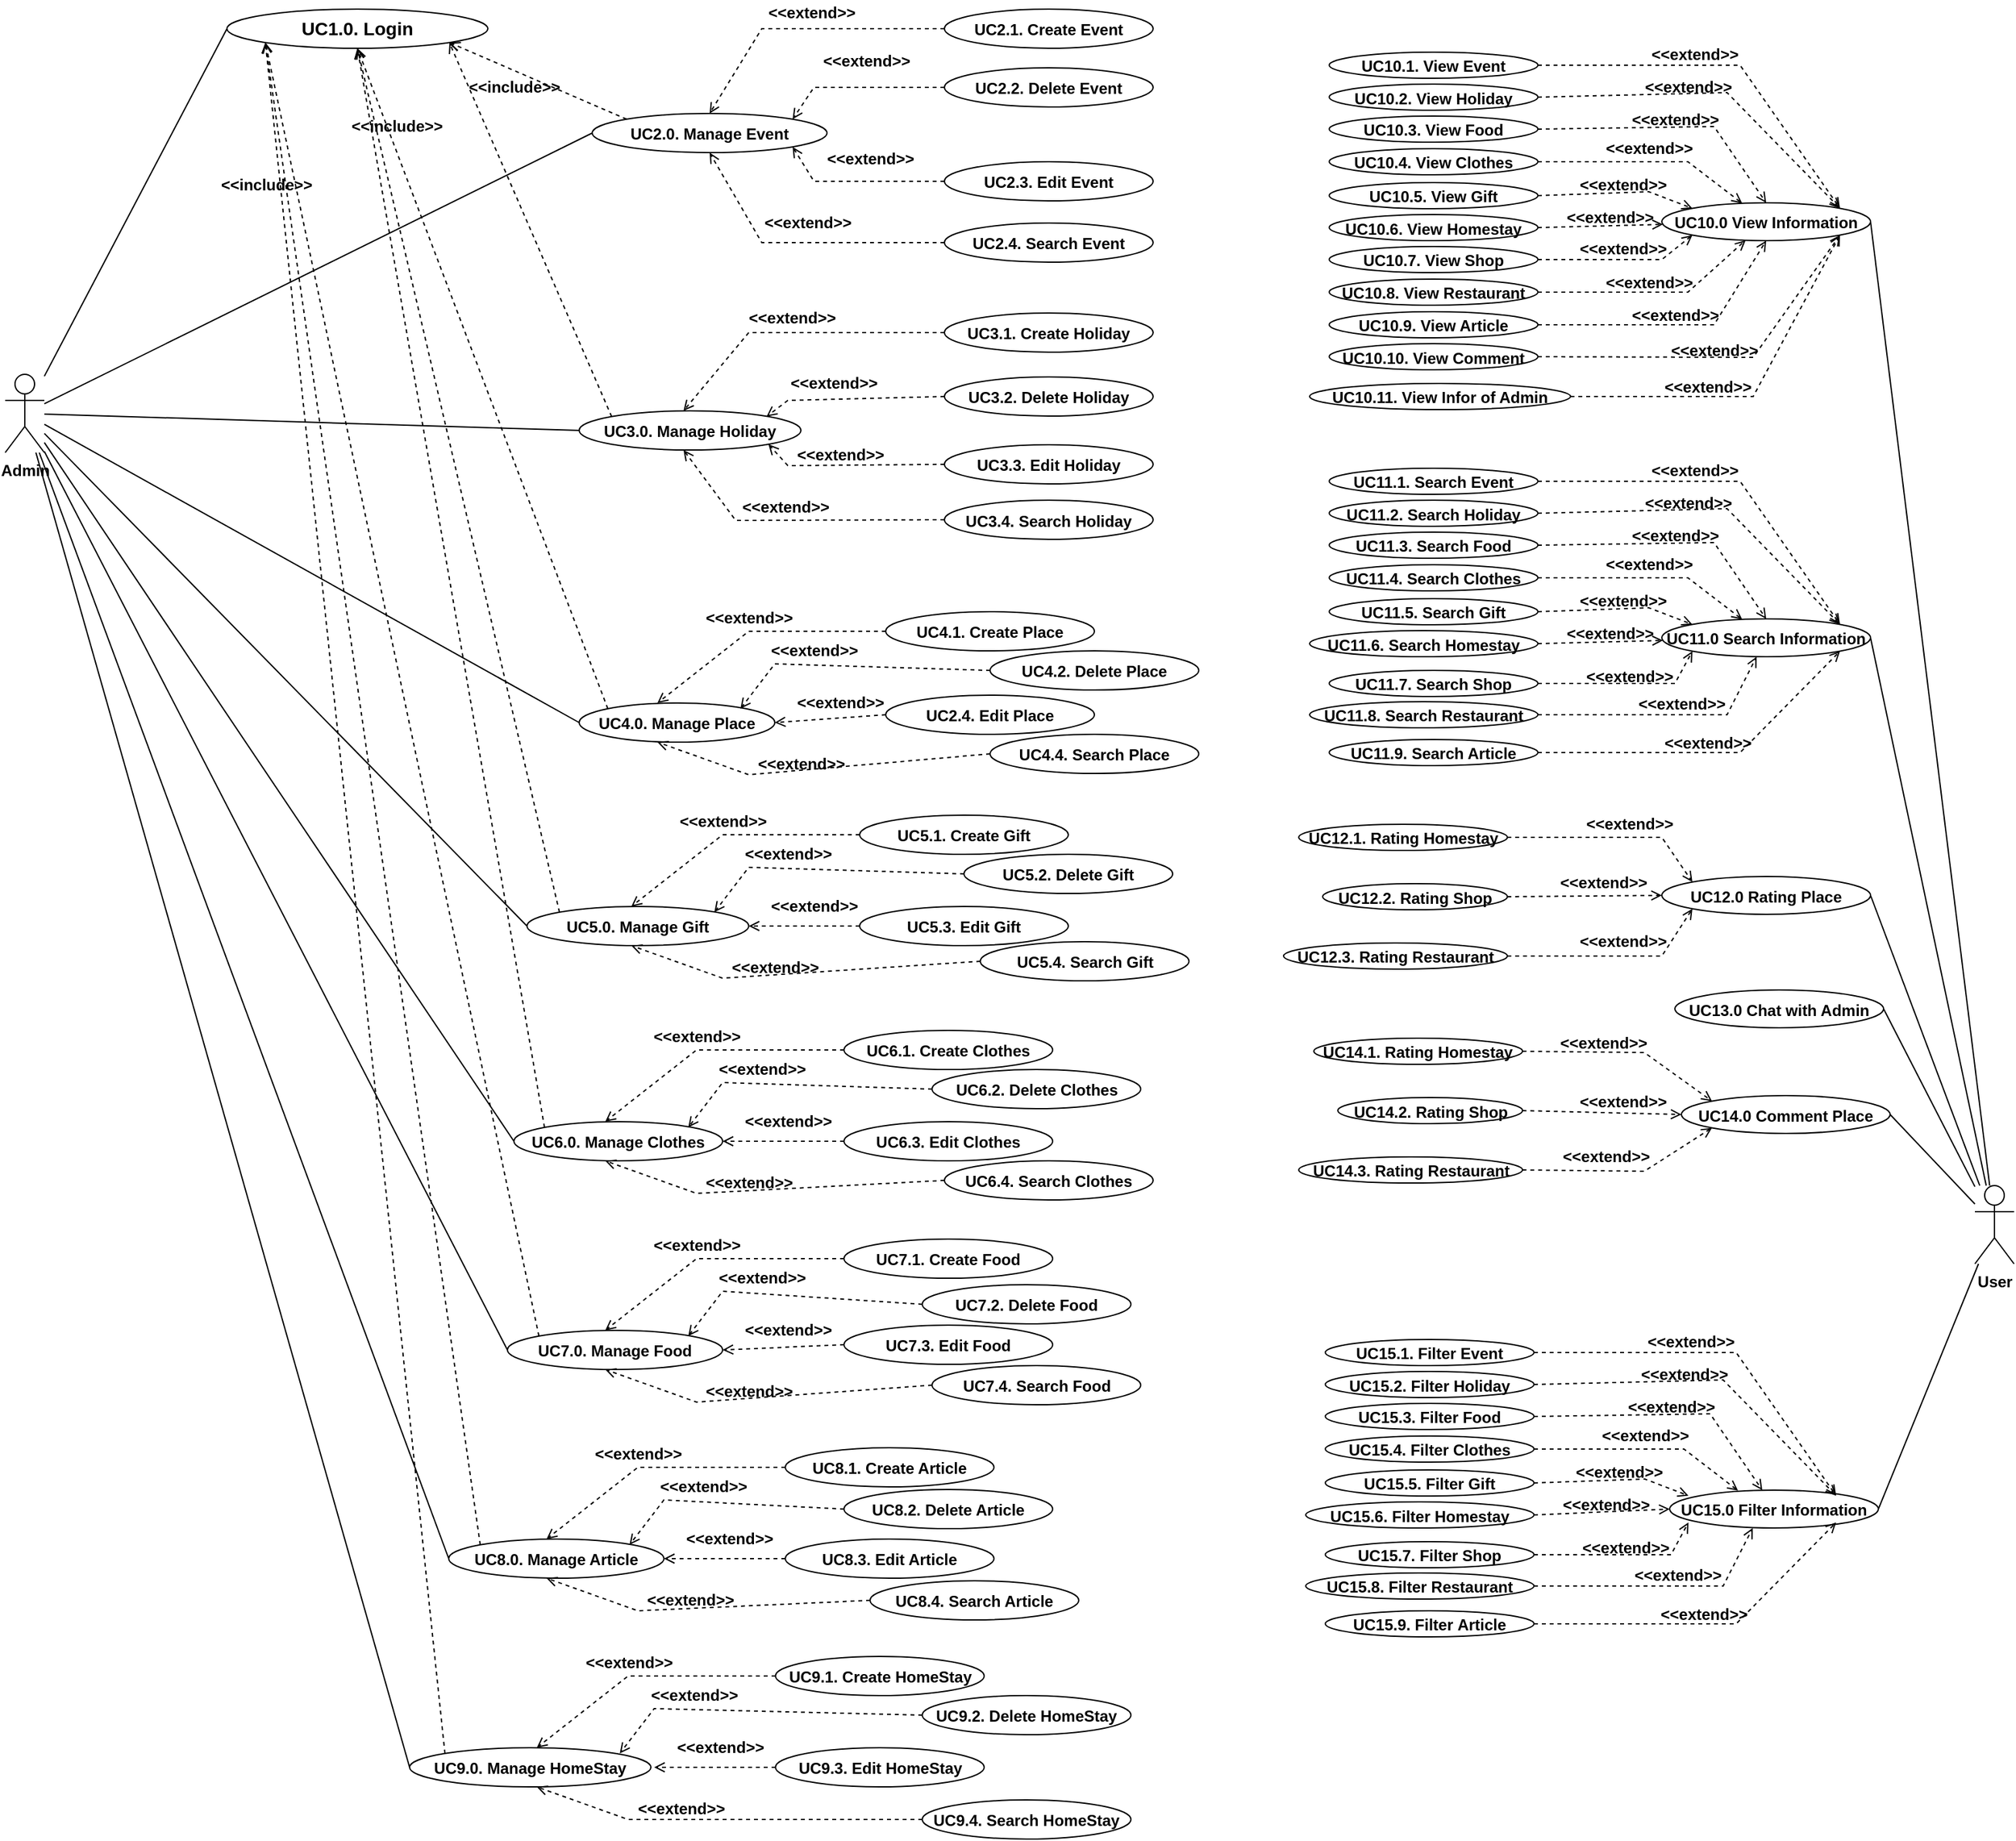 <mxfile version="14.5.1" type="device"><diagram id="VU3fnBmodguhlewHHIFH" name="Page-1"><mxGraphModel dx="853" dy="527" grid="1" gridSize="10" guides="1" tooltips="1" connect="1" arrows="1" fold="1" page="1" pageScale="1" pageWidth="850" pageHeight="1100" math="0" shadow="0"><root><mxCell id="0"/><mxCell id="1" parent="0"/><mxCell id="5dtnebK5ozw39afCm_JN-21" style="rounded=0;orthogonalLoop=1;jettySize=auto;html=1;entryX=0;entryY=0.5;entryDx=0;entryDy=0;fontSize=14;endArrow=none;endFill=0;fontStyle=1" parent="1" source="5dtnebK5ozw39afCm_JN-1" target="5dtnebK5ozw39afCm_JN-3" edge="1"><mxGeometry relative="1" as="geometry"/></mxCell><mxCell id="yxyC4Lu51rY2FO_pNIo1-11" style="rounded=0;orthogonalLoop=1;jettySize=auto;html=1;endArrow=none;endFill=0;fontStyle=1;entryX=0;entryY=0.5;entryDx=0;entryDy=0;" parent="1" source="5dtnebK5ozw39afCm_JN-1" target="yxyC4Lu51rY2FO_pNIo1-2" edge="1"><mxGeometry relative="1" as="geometry"><mxPoint x="430" y="110" as="targetPoint"/></mxGeometry></mxCell><mxCell id="yxyC4Lu51rY2FO_pNIo1-12" style="edgeStyle=none;rounded=0;orthogonalLoop=1;jettySize=auto;html=1;endArrow=none;endFill=0;fontStyle=1;entryX=0;entryY=0.5;entryDx=0;entryDy=0;" parent="1" source="5dtnebK5ozw39afCm_JN-1" target="yxyC4Lu51rY2FO_pNIo1-3" edge="1"><mxGeometry relative="1" as="geometry"><mxPoint x="430" y="350" as="targetPoint"/></mxGeometry></mxCell><mxCell id="yxyC4Lu51rY2FO_pNIo1-13" style="edgeStyle=none;rounded=0;orthogonalLoop=1;jettySize=auto;html=1;entryX=0;entryY=0.5;entryDx=0;entryDy=0;endArrow=none;endFill=0;fontStyle=1" parent="1" source="5dtnebK5ozw39afCm_JN-1" target="yxyC4Lu51rY2FO_pNIo1-7" edge="1"><mxGeometry relative="1" as="geometry"/></mxCell><mxCell id="yxyC4Lu51rY2FO_pNIo1-15" style="edgeStyle=none;rounded=0;orthogonalLoop=1;jettySize=auto;html=1;endArrow=none;endFill=0;entryX=0;entryY=0.5;entryDx=0;entryDy=0;fontStyle=1" parent="1" source="5dtnebK5ozw39afCm_JN-1" target="yxyC4Lu51rY2FO_pNIo1-5" edge="1"><mxGeometry relative="1" as="geometry"/></mxCell><mxCell id="yxyC4Lu51rY2FO_pNIo1-16" style="edgeStyle=none;rounded=0;orthogonalLoop=1;jettySize=auto;html=1;entryX=0;entryY=0.5;entryDx=0;entryDy=0;endArrow=none;endFill=0;fontStyle=1" parent="1" source="5dtnebK5ozw39afCm_JN-1" target="yxyC4Lu51rY2FO_pNIo1-4" edge="1"><mxGeometry relative="1" as="geometry"/></mxCell><mxCell id="yxyC4Lu51rY2FO_pNIo1-17" style="edgeStyle=none;rounded=0;orthogonalLoop=1;jettySize=auto;html=1;entryX=0;entryY=0.5;entryDx=0;entryDy=0;endArrow=none;endFill=0;fontStyle=1" parent="1" source="5dtnebK5ozw39afCm_JN-1" target="yxyC4Lu51rY2FO_pNIo1-8" edge="1"><mxGeometry relative="1" as="geometry"/></mxCell><mxCell id="yxyC4Lu51rY2FO_pNIo1-18" style="edgeStyle=none;rounded=0;orthogonalLoop=1;jettySize=auto;html=1;entryX=0;entryY=0.5;entryDx=0;entryDy=0;endArrow=none;endFill=0;fontStyle=1" parent="1" source="5dtnebK5ozw39afCm_JN-1" target="yxyC4Lu51rY2FO_pNIo1-9" edge="1"><mxGeometry relative="1" as="geometry"/></mxCell><mxCell id="yxyC4Lu51rY2FO_pNIo1-19" style="edgeStyle=none;rounded=0;orthogonalLoop=1;jettySize=auto;html=1;entryX=0;entryY=0.5;entryDx=0;entryDy=0;endArrow=none;endFill=0;fontStyle=1" parent="1" source="5dtnebK5ozw39afCm_JN-1" target="yxyC4Lu51rY2FO_pNIo1-10" edge="1"><mxGeometry relative="1" as="geometry"/></mxCell><mxCell id="5dtnebK5ozw39afCm_JN-1" value="Admin" style="shape=umlActor;verticalLabelPosition=bottom;verticalAlign=top;html=1;fontStyle=1" parent="1" vertex="1"><mxGeometry x="10" y="290" width="30" height="60" as="geometry"/></mxCell><mxCell id="V125hscPz4Gf-2I_EmrS-7" style="edgeStyle=none;rounded=0;orthogonalLoop=1;jettySize=auto;html=1;entryX=1;entryY=0.5;entryDx=0;entryDy=0;endArrow=none;endFill=0;fontStyle=1" parent="1" source="5dtnebK5ozw39afCm_JN-2" target="5dtnebK5ozw39afCm_JN-13" edge="1"><mxGeometry relative="1" as="geometry"/></mxCell><mxCell id="ENARR4fqkl-VCLVPZyAM-6" style="rounded=0;orthogonalLoop=1;jettySize=auto;html=1;entryX=1;entryY=0.5;entryDx=0;entryDy=0;endArrow=none;endFill=0;" edge="1" parent="1" source="5dtnebK5ozw39afCm_JN-2" target="ENARR4fqkl-VCLVPZyAM-48"><mxGeometry relative="1" as="geometry"><mxPoint x="1440.0" y="519.5" as="targetPoint"/></mxGeometry></mxCell><mxCell id="ENARR4fqkl-VCLVPZyAM-7" style="edgeStyle=none;rounded=0;orthogonalLoop=1;jettySize=auto;html=1;entryX=1;entryY=0.5;entryDx=0;entryDy=0;endArrow=none;endFill=0;" edge="1" parent="1" source="5dtnebK5ozw39afCm_JN-2" target="ENARR4fqkl-VCLVPZyAM-3"><mxGeometry relative="1" as="geometry"/></mxCell><mxCell id="ENARR4fqkl-VCLVPZyAM-8" style="edgeStyle=none;rounded=0;orthogonalLoop=1;jettySize=auto;html=1;entryX=1;entryY=0.5;entryDx=0;entryDy=0;endArrow=none;endFill=0;" edge="1" parent="1" source="5dtnebK5ozw39afCm_JN-2" target="ENARR4fqkl-VCLVPZyAM-5"><mxGeometry relative="1" as="geometry"/></mxCell><mxCell id="ENARR4fqkl-VCLVPZyAM-9" style="edgeStyle=none;rounded=0;orthogonalLoop=1;jettySize=auto;html=1;entryX=1;entryY=0.5;entryDx=0;entryDy=0;endArrow=none;endFill=0;" edge="1" parent="1" source="5dtnebK5ozw39afCm_JN-2" target="ENARR4fqkl-VCLVPZyAM-1"><mxGeometry relative="1" as="geometry"/></mxCell><mxCell id="ENARR4fqkl-VCLVPZyAM-10" style="edgeStyle=none;rounded=0;orthogonalLoop=1;jettySize=auto;html=1;endArrow=none;endFill=0;entryX=1;entryY=0.5;entryDx=0;entryDy=0;" edge="1" parent="1" source="5dtnebK5ozw39afCm_JN-2" target="ENARR4fqkl-VCLVPZyAM-4"><mxGeometry relative="1" as="geometry"><mxPoint x="1362.87" y="1024" as="targetPoint"/></mxGeometry></mxCell><mxCell id="5dtnebK5ozw39afCm_JN-2" value="User" style="shape=umlActor;verticalLabelPosition=bottom;verticalAlign=top;html=1;fontStyle=1" parent="1" vertex="1"><mxGeometry x="1520" y="912" width="30" height="60" as="geometry"/></mxCell><mxCell id="5dtnebK5ozw39afCm_JN-3" value="UC1.0. Login" style="ellipse;whiteSpace=wrap;html=1;fontSize=14;fontStyle=1" parent="1" vertex="1"><mxGeometry x="180" y="10" width="199.99" height="30" as="geometry"/></mxCell><mxCell id="5dtnebK5ozw39afCm_JN-13" value="&lt;font style=&quot;font-size: 12px&quot;&gt;UC10.0&amp;nbsp;View Information&lt;/font&gt;" style="ellipse;whiteSpace=wrap;html=1;fontSize=14;strokeWidth=1;fontStyle=1" parent="1" vertex="1"><mxGeometry x="1280" y="158.5" width="160" height="29" as="geometry"/></mxCell><mxCell id="5dtnebK5ozw39afCm_JN-79" style="edgeStyle=none;rounded=0;orthogonalLoop=1;jettySize=auto;html=1;dashed=1;endArrow=open;endFill=0;fontSize=12;entryX=1;entryY=1;entryDx=0;entryDy=0;fontStyle=1;exitX=0;exitY=0;exitDx=0;exitDy=0;" parent="1" source="yxyC4Lu51rY2FO_pNIo1-2" target="5dtnebK5ozw39afCm_JN-3" edge="1"><mxGeometry relative="1" as="geometry"><mxPoint x="440" y="94" as="sourcePoint"/><Array as="points"/></mxGeometry></mxCell><mxCell id="5dtnebK5ozw39afCm_JN-76" value="&amp;lt;&amp;lt;include&amp;gt;&amp;gt;" style="text;html=1;align=center;verticalAlign=middle;resizable=0;points=[];autosize=1;fontSize=12;rotation=0;fontStyle=1" parent="1" vertex="1"><mxGeometry x="355.24" y="60" width="90" height="20" as="geometry"/></mxCell><mxCell id="5dtnebK5ozw39afCm_JN-81" value="&amp;lt;&amp;lt;extend&amp;gt;&amp;gt;" style="text;html=1;align=center;verticalAlign=middle;resizable=0;points=[];autosize=1;fontSize=12;rotation=0;fontStyle=1" parent="1" vertex="1"><mxGeometry x="588" y="3" width="80" height="20" as="geometry"/></mxCell><mxCell id="yxyC4Lu51rY2FO_pNIo1-2" value="&lt;font style=&quot;font-size: 12px&quot;&gt;UC2.0. Manage Event&lt;br&gt;&lt;/font&gt;" style="ellipse;whiteSpace=wrap;html=1;fontSize=14;strokeWidth=1;fontStyle=1" parent="1" vertex="1"><mxGeometry x="460" y="90" width="180" height="30" as="geometry"/></mxCell><mxCell id="yxyC4Lu51rY2FO_pNIo1-3" value="&lt;font style=&quot;font-size: 12px&quot;&gt;UC3.0. Manage Holiday&lt;br&gt;&lt;/font&gt;" style="ellipse;whiteSpace=wrap;html=1;fontSize=14;strokeWidth=1;fontStyle=1" parent="1" vertex="1"><mxGeometry x="450" y="318" width="170" height="30" as="geometry"/></mxCell><mxCell id="yxyC4Lu51rY2FO_pNIo1-4" value="&lt;font style=&quot;font-size: 12px&quot;&gt;UC6.0. Manage Clothes&lt;br&gt;&lt;/font&gt;" style="ellipse;whiteSpace=wrap;html=1;fontSize=14;strokeWidth=1;fontStyle=1" parent="1" vertex="1"><mxGeometry x="399.99" y="863" width="160.01" height="30" as="geometry"/></mxCell><mxCell id="yxyC4Lu51rY2FO_pNIo1-5" value="&lt;font style=&quot;font-size: 12px&quot;&gt;UC5.0. Manage Gift&lt;br&gt;&lt;/font&gt;" style="ellipse;whiteSpace=wrap;html=1;fontSize=14;strokeWidth=1;fontStyle=1" parent="1" vertex="1"><mxGeometry x="410" y="698" width="170" height="30" as="geometry"/></mxCell><mxCell id="yxyC4Lu51rY2FO_pNIo1-7" value="&lt;font style=&quot;font-size: 12px&quot;&gt;UC4.0. Manage Place&lt;br&gt;&lt;/font&gt;" style="ellipse;whiteSpace=wrap;html=1;fontSize=14;strokeWidth=1;fontStyle=1" parent="1" vertex="1"><mxGeometry x="450" y="542" width="150" height="30" as="geometry"/></mxCell><mxCell id="yxyC4Lu51rY2FO_pNIo1-8" value="&lt;font style=&quot;font-size: 12px&quot;&gt;UC7.0. Manage Food&lt;br&gt;&lt;/font&gt;" style="ellipse;whiteSpace=wrap;html=1;fontSize=14;strokeWidth=1;fontStyle=1" parent="1" vertex="1"><mxGeometry x="394.99" y="1023" width="165.01" height="30" as="geometry"/></mxCell><mxCell id="yxyC4Lu51rY2FO_pNIo1-9" value="&lt;font style=&quot;font-size: 12px&quot;&gt;UC8.0. Manage Article&lt;br&gt;&lt;/font&gt;" style="ellipse;whiteSpace=wrap;html=1;fontSize=14;strokeWidth=1;fontStyle=1" parent="1" vertex="1"><mxGeometry x="350" y="1183" width="165.01" height="30" as="geometry"/></mxCell><mxCell id="yxyC4Lu51rY2FO_pNIo1-10" value="&lt;font style=&quot;font-size: 12px&quot;&gt;UC9.0. Manage HomeStay&lt;br&gt;&lt;/font&gt;" style="ellipse;whiteSpace=wrap;html=1;fontSize=14;strokeWidth=1;fontStyle=1" parent="1" vertex="1"><mxGeometry x="320" y="1343" width="185" height="30" as="geometry"/></mxCell><mxCell id="5qUNJf1x0CTGXGan0FB7-2" style="edgeStyle=none;rounded=0;orthogonalLoop=1;jettySize=auto;html=1;dashed=1;endArrow=open;endFill=0;fontSize=12;exitX=0;exitY=0;exitDx=0;exitDy=0;entryX=0.5;entryY=1;entryDx=0;entryDy=0;fontStyle=1" parent="1" source="yxyC4Lu51rY2FO_pNIo1-5" target="5dtnebK5ozw39afCm_JN-3" edge="1"><mxGeometry relative="1" as="geometry"><mxPoint x="346.36" y="114.393" as="sourcePoint"/><mxPoint x="300.348" y="45.66" as="targetPoint"/><Array as="points"/></mxGeometry></mxCell><mxCell id="5qUNJf1x0CTGXGan0FB7-3" style="edgeStyle=none;rounded=0;orthogonalLoop=1;jettySize=auto;html=1;dashed=1;endArrow=open;endFill=0;fontSize=12;exitX=0;exitY=0;exitDx=0;exitDy=0;entryX=0.5;entryY=1;entryDx=0;entryDy=0;fontStyle=1" parent="1" source="yxyC4Lu51rY2FO_pNIo1-4" target="5dtnebK5ozw39afCm_JN-3" edge="1"><mxGeometry relative="1" as="geometry"><mxPoint x="356.36" y="124.393" as="sourcePoint"/><mxPoint x="310.348" y="55.66" as="targetPoint"/><Array as="points"/></mxGeometry></mxCell><mxCell id="5qUNJf1x0CTGXGan0FB7-4" style="edgeStyle=none;rounded=0;orthogonalLoop=1;jettySize=auto;html=1;dashed=1;endArrow=open;endFill=0;fontSize=12;exitX=0;exitY=0;exitDx=0;exitDy=0;entryX=0;entryY=1;entryDx=0;entryDy=0;fontStyle=1" parent="1" source="yxyC4Lu51rY2FO_pNIo1-8" target="5dtnebK5ozw39afCm_JN-3" edge="1"><mxGeometry relative="1" as="geometry"><mxPoint x="366.36" y="134.393" as="sourcePoint"/><mxPoint x="320.348" y="65.66" as="targetPoint"/><Array as="points"/></mxGeometry></mxCell><mxCell id="5qUNJf1x0CTGXGan0FB7-5" style="edgeStyle=none;rounded=0;orthogonalLoop=1;jettySize=auto;html=1;dashed=1;endArrow=open;endFill=0;fontSize=12;exitX=0;exitY=0;exitDx=0;exitDy=0;entryX=0;entryY=1;entryDx=0;entryDy=0;fontStyle=1" parent="1" source="yxyC4Lu51rY2FO_pNIo1-9" target="5dtnebK5ozw39afCm_JN-3" edge="1"><mxGeometry relative="1" as="geometry"><mxPoint x="376.36" y="144.393" as="sourcePoint"/><mxPoint x="330.348" y="75.66" as="targetPoint"/><Array as="points"/></mxGeometry></mxCell><mxCell id="5qUNJf1x0CTGXGan0FB7-6" style="edgeStyle=none;rounded=0;orthogonalLoop=1;jettySize=auto;html=1;dashed=1;endArrow=open;endFill=0;fontSize=12;exitX=0;exitY=0;exitDx=0;exitDy=0;entryX=0;entryY=1;entryDx=0;entryDy=0;fontStyle=1" parent="1" source="yxyC4Lu51rY2FO_pNIo1-10" target="5dtnebK5ozw39afCm_JN-3" edge="1"><mxGeometry relative="1" as="geometry"><mxPoint x="386.36" y="154.393" as="sourcePoint"/><mxPoint x="340.348" y="85.66" as="targetPoint"/><Array as="points"/></mxGeometry></mxCell><mxCell id="5qUNJf1x0CTGXGan0FB7-7" style="edgeStyle=none;rounded=0;orthogonalLoop=1;jettySize=auto;html=1;dashed=1;endArrow=open;endFill=0;fontSize=12;entryX=1;entryY=1;entryDx=0;entryDy=0;fontStyle=1;exitX=0;exitY=0;exitDx=0;exitDy=0;" parent="1" source="yxyC4Lu51rY2FO_pNIo1-3" target="5dtnebK5ozw39afCm_JN-3" edge="1"><mxGeometry relative="1" as="geometry"><mxPoint x="470" y="320" as="sourcePoint"/><mxPoint x="320" y="30" as="targetPoint"/><Array as="points"/></mxGeometry></mxCell><mxCell id="5qUNJf1x0CTGXGan0FB7-8" style="edgeStyle=none;rounded=0;orthogonalLoop=1;jettySize=auto;html=1;dashed=1;endArrow=open;endFill=0;fontSize=12;exitX=0;exitY=0;exitDx=0;exitDy=0;entryX=0.5;entryY=1;entryDx=0;entryDy=0;fontStyle=1" parent="1" source="yxyC4Lu51rY2FO_pNIo1-7" target="5dtnebK5ozw39afCm_JN-3" edge="1"><mxGeometry relative="1" as="geometry"><mxPoint x="487.91" y="124.393" as="sourcePoint"/><mxPoint x="220" y="40" as="targetPoint"/><Array as="points"/></mxGeometry></mxCell><mxCell id="5qUNJf1x0CTGXGan0FB7-9" value="&amp;lt;&amp;lt;include&amp;gt;&amp;gt;" style="text;html=1;align=center;verticalAlign=middle;resizable=0;points=[];autosize=1;fontSize=12;rotation=0;fontStyle=1" parent="1" vertex="1"><mxGeometry x="265" y="90" width="90" height="20" as="geometry"/></mxCell><mxCell id="5qUNJf1x0CTGXGan0FB7-10" value="&amp;lt;&amp;lt;include&amp;gt;&amp;gt;" style="text;html=1;align=center;verticalAlign=middle;resizable=0;points=[];autosize=1;fontSize=12;rotation=0;fontStyle=1" parent="1" vertex="1"><mxGeometry x="165" y="135" width="90" height="20" as="geometry"/></mxCell><mxCell id="5qUNJf1x0CTGXGan0FB7-11" value="&lt;font style=&quot;font-size: 12px&quot;&gt;UC2.1. Create Event&lt;br&gt;&lt;/font&gt;" style="ellipse;whiteSpace=wrap;html=1;fontSize=14;strokeWidth=1;fontStyle=1" parent="1" vertex="1"><mxGeometry x="730" y="10" width="160" height="30" as="geometry"/></mxCell><mxCell id="5qUNJf1x0CTGXGan0FB7-12" value="&lt;font style=&quot;font-size: 12px&quot;&gt;UC2.2. Delete Event&lt;br&gt;&lt;/font&gt;" style="ellipse;whiteSpace=wrap;html=1;fontSize=14;strokeWidth=1;fontStyle=1" parent="1" vertex="1"><mxGeometry x="730" y="55" width="160" height="30" as="geometry"/></mxCell><mxCell id="5qUNJf1x0CTGXGan0FB7-13" value="&lt;font style=&quot;font-size: 12px&quot;&gt;UC2.3. Edit Event&lt;br&gt;&lt;/font&gt;" style="ellipse;whiteSpace=wrap;html=1;fontSize=14;strokeWidth=1;fontStyle=1" parent="1" vertex="1"><mxGeometry x="730" y="127" width="160" height="30" as="geometry"/></mxCell><mxCell id="5qUNJf1x0CTGXGan0FB7-14" value="&lt;font style=&quot;font-size: 12px&quot;&gt;UC2.4. Search Event&lt;br&gt;&lt;/font&gt;" style="ellipse;whiteSpace=wrap;html=1;fontSize=14;strokeWidth=1;fontStyle=1" parent="1" vertex="1"><mxGeometry x="730" y="174" width="160" height="30" as="geometry"/></mxCell><mxCell id="5qUNJf1x0CTGXGan0FB7-16" style="edgeStyle=none;rounded=0;orthogonalLoop=1;jettySize=auto;html=1;dashed=1;endArrow=open;endFill=0;fontSize=12;exitX=0;exitY=0.5;exitDx=0;exitDy=0;entryX=0.5;entryY=0;entryDx=0;entryDy=0;fontStyle=1" parent="1" source="5qUNJf1x0CTGXGan0FB7-11" target="yxyC4Lu51rY2FO_pNIo1-2" edge="1"><mxGeometry relative="1" as="geometry"><mxPoint x="686.01" y="88.733" as="sourcePoint"/><mxPoint x="549.998" y="30.0" as="targetPoint"/><Array as="points"><mxPoint x="590" y="25"/></Array></mxGeometry></mxCell><mxCell id="5qUNJf1x0CTGXGan0FB7-18" style="edgeStyle=none;rounded=0;orthogonalLoop=1;jettySize=auto;html=1;dashed=1;endArrow=open;endFill=0;fontSize=12;exitX=0;exitY=0.5;exitDx=0;exitDy=0;entryX=1;entryY=0;entryDx=0;entryDy=0;fontStyle=1" parent="1" source="5qUNJf1x0CTGXGan0FB7-12" target="yxyC4Lu51rY2FO_pNIo1-2" edge="1"><mxGeometry relative="1" as="geometry"><mxPoint x="860" y="55" as="sourcePoint"/><mxPoint x="560" y="100" as="targetPoint"/><Array as="points"><mxPoint x="630" y="70"/></Array></mxGeometry></mxCell><mxCell id="5qUNJf1x0CTGXGan0FB7-19" style="edgeStyle=none;rounded=0;orthogonalLoop=1;jettySize=auto;html=1;dashed=1;endArrow=open;endFill=0;fontSize=12;exitX=0;exitY=0.5;exitDx=0;exitDy=0;entryX=1;entryY=1;entryDx=0;entryDy=0;fontStyle=1" parent="1" source="5qUNJf1x0CTGXGan0FB7-13" target="yxyC4Lu51rY2FO_pNIo1-2" edge="1"><mxGeometry relative="1" as="geometry"><mxPoint x="870" y="65" as="sourcePoint"/><mxPoint x="610" y="116" as="targetPoint"/><Array as="points"><mxPoint x="630" y="142"/></Array></mxGeometry></mxCell><mxCell id="5qUNJf1x0CTGXGan0FB7-20" style="edgeStyle=none;rounded=0;orthogonalLoop=1;jettySize=auto;html=1;dashed=1;endArrow=open;endFill=0;fontSize=12;exitX=0;exitY=0.5;exitDx=0;exitDy=0;entryX=0.5;entryY=1;entryDx=0;entryDy=0;fontStyle=1" parent="1" source="5qUNJf1x0CTGXGan0FB7-14" target="yxyC4Lu51rY2FO_pNIo1-2" edge="1"><mxGeometry relative="1" as="geometry"><mxPoint x="878.45" y="122.5" as="sourcePoint"/><mxPoint x="578.45" y="167.5" as="targetPoint"/><Array as="points"><mxPoint x="590" y="189"/></Array></mxGeometry></mxCell><mxCell id="5qUNJf1x0CTGXGan0FB7-21" value="&amp;lt;&amp;lt;extend&amp;gt;&amp;gt;" style="text;html=1;align=center;verticalAlign=middle;resizable=0;points=[];autosize=1;fontSize=12;rotation=0;fontStyle=1" parent="1" vertex="1"><mxGeometry x="630" y="40" width="80" height="20" as="geometry"/></mxCell><mxCell id="5qUNJf1x0CTGXGan0FB7-23" value="&amp;lt;&amp;lt;extend&amp;gt;&amp;gt;" style="text;html=1;align=center;verticalAlign=middle;resizable=0;points=[];autosize=1;fontSize=12;rotation=0;fontStyle=1" parent="1" vertex="1"><mxGeometry x="633" y="115" width="80" height="20" as="geometry"/></mxCell><mxCell id="5qUNJf1x0CTGXGan0FB7-24" value="&amp;lt;&amp;lt;extend&amp;gt;&amp;gt;" style="text;html=1;align=center;verticalAlign=middle;resizable=0;points=[];autosize=1;fontSize=12;rotation=0;fontStyle=1" parent="1" vertex="1"><mxGeometry x="585" y="164" width="80" height="20" as="geometry"/></mxCell><mxCell id="5qUNJf1x0CTGXGan0FB7-25" value="&amp;lt;&amp;lt;extend&amp;gt;&amp;gt;" style="text;html=1;align=center;verticalAlign=middle;resizable=0;points=[];autosize=1;fontSize=12;rotation=0;fontStyle=1" parent="1" vertex="1"><mxGeometry x="573" y="237" width="80" height="20" as="geometry"/></mxCell><mxCell id="5qUNJf1x0CTGXGan0FB7-26" value="&lt;font style=&quot;font-size: 12px&quot;&gt;UC3.1. Create Holiday&lt;br&gt;&lt;/font&gt;" style="ellipse;whiteSpace=wrap;html=1;fontSize=14;strokeWidth=1;fontStyle=1" parent="1" vertex="1"><mxGeometry x="730" y="243" width="160" height="30" as="geometry"/></mxCell><mxCell id="5qUNJf1x0CTGXGan0FB7-27" value="&lt;font style=&quot;font-size: 12px&quot;&gt;UC3.2. Delete Holiday&lt;br&gt;&lt;/font&gt;" style="ellipse;whiteSpace=wrap;html=1;fontSize=14;strokeWidth=1;fontStyle=1" parent="1" vertex="1"><mxGeometry x="730" y="292" width="160" height="30" as="geometry"/></mxCell><mxCell id="5qUNJf1x0CTGXGan0FB7-28" value="&lt;font style=&quot;font-size: 12px&quot;&gt;UC3.3. Edit Holiday&lt;br&gt;&lt;/font&gt;" style="ellipse;whiteSpace=wrap;html=1;fontSize=14;strokeWidth=1;fontStyle=1" parent="1" vertex="1"><mxGeometry x="730" y="344" width="160" height="30" as="geometry"/></mxCell><mxCell id="5qUNJf1x0CTGXGan0FB7-29" value="&lt;font style=&quot;font-size: 12px&quot;&gt;UC3.4. Search Holiday&lt;br&gt;&lt;/font&gt;" style="ellipse;whiteSpace=wrap;html=1;fontSize=14;strokeWidth=1;fontStyle=1" parent="1" vertex="1"><mxGeometry x="730" y="386.5" width="160" height="30" as="geometry"/></mxCell><mxCell id="5qUNJf1x0CTGXGan0FB7-30" style="edgeStyle=none;rounded=0;orthogonalLoop=1;jettySize=auto;html=1;dashed=1;endArrow=open;endFill=0;fontSize=12;exitX=0;exitY=0.5;exitDx=0;exitDy=0;entryX=0.5;entryY=0;entryDx=0;entryDy=0;fontStyle=1" parent="1" source="5qUNJf1x0CTGXGan0FB7-26" edge="1"><mxGeometry relative="1" as="geometry"><mxPoint x="666.01" y="316.733" as="sourcePoint"/><mxPoint x="530" y="318" as="targetPoint"/><Array as="points"><mxPoint x="580" y="258"/></Array></mxGeometry></mxCell><mxCell id="5qUNJf1x0CTGXGan0FB7-31" style="edgeStyle=none;rounded=0;orthogonalLoop=1;jettySize=auto;html=1;dashed=1;endArrow=open;endFill=0;fontSize=12;exitX=0;exitY=0.5;exitDx=0;exitDy=0;entryX=1;entryY=0;entryDx=0;entryDy=0;fontStyle=1" parent="1" source="5qUNJf1x0CTGXGan0FB7-27" edge="1"><mxGeometry relative="1" as="geometry"><mxPoint x="840" y="283" as="sourcePoint"/><mxPoint x="593.64" y="322.393" as="targetPoint"/><Array as="points"><mxPoint x="610" y="310"/></Array></mxGeometry></mxCell><mxCell id="5qUNJf1x0CTGXGan0FB7-32" style="edgeStyle=none;rounded=0;orthogonalLoop=1;jettySize=auto;html=1;dashed=1;endArrow=open;endFill=0;fontSize=12;exitX=0;exitY=0.5;exitDx=0;exitDy=0;entryX=1;entryY=1;entryDx=0;entryDy=0;fontStyle=1" parent="1" source="5qUNJf1x0CTGXGan0FB7-28" edge="1" target="yxyC4Lu51rY2FO_pNIo1-3"><mxGeometry relative="1" as="geometry"><mxPoint x="850" y="293" as="sourcePoint"/><mxPoint x="620" y="333" as="targetPoint"/><Array as="points"><mxPoint x="610" y="360"/></Array></mxGeometry></mxCell><mxCell id="5qUNJf1x0CTGXGan0FB7-33" style="edgeStyle=none;rounded=0;orthogonalLoop=1;jettySize=auto;html=1;dashed=1;endArrow=open;endFill=0;fontSize=12;exitX=0;exitY=0.5;exitDx=0;exitDy=0;entryX=0.5;entryY=1;entryDx=0;entryDy=0;fontStyle=1" parent="1" source="5qUNJf1x0CTGXGan0FB7-29" edge="1"><mxGeometry relative="1" as="geometry"><mxPoint x="858.45" y="350.5" as="sourcePoint"/><mxPoint x="530" y="348" as="targetPoint"/><Array as="points"><mxPoint x="570" y="402"/></Array></mxGeometry></mxCell><mxCell id="5qUNJf1x0CTGXGan0FB7-34" value="&amp;lt;&amp;lt;extend&amp;gt;&amp;gt;" style="text;html=1;align=center;verticalAlign=middle;resizable=0;points=[];autosize=1;fontSize=12;rotation=0;fontStyle=1" parent="1" vertex="1"><mxGeometry x="605" y="286.5" width="80" height="20" as="geometry"/></mxCell><mxCell id="5qUNJf1x0CTGXGan0FB7-35" value="&amp;lt;&amp;lt;extend&amp;gt;&amp;gt;" style="text;html=1;align=center;verticalAlign=middle;resizable=0;points=[];autosize=1;fontSize=12;rotation=0;fontStyle=1" parent="1" vertex="1"><mxGeometry x="610" y="342" width="80" height="20" as="geometry"/></mxCell><mxCell id="5qUNJf1x0CTGXGan0FB7-36" value="&amp;lt;&amp;lt;extend&amp;gt;&amp;gt;" style="text;html=1;align=center;verticalAlign=middle;resizable=0;points=[];autosize=1;fontSize=12;rotation=0;fontStyle=1" parent="1" vertex="1"><mxGeometry x="567.5" y="382" width="80" height="20" as="geometry"/></mxCell><mxCell id="5qUNJf1x0CTGXGan0FB7-37" value="&amp;lt;&amp;lt;extend&amp;gt;&amp;gt;" style="text;html=1;align=center;verticalAlign=middle;resizable=0;points=[];autosize=1;fontSize=12;rotation=0;fontStyle=1" parent="1" vertex="1"><mxGeometry x="540" y="467" width="80" height="20" as="geometry"/></mxCell><mxCell id="5qUNJf1x0CTGXGan0FB7-38" value="&lt;font style=&quot;font-size: 12px&quot;&gt;UC4.1. Create Place&lt;br&gt;&lt;/font&gt;" style="ellipse;whiteSpace=wrap;html=1;fontSize=14;strokeWidth=1;fontStyle=1" parent="1" vertex="1"><mxGeometry x="685" y="472" width="160" height="30" as="geometry"/></mxCell><mxCell id="5qUNJf1x0CTGXGan0FB7-39" value="&lt;font style=&quot;font-size: 12px&quot;&gt;UC4.2. Delete Place&lt;br&gt;&lt;/font&gt;" style="ellipse;whiteSpace=wrap;html=1;fontSize=14;strokeWidth=1;fontStyle=1" parent="1" vertex="1"><mxGeometry x="765" y="502" width="160" height="30" as="geometry"/></mxCell><mxCell id="5qUNJf1x0CTGXGan0FB7-40" value="&lt;font style=&quot;font-size: 12px&quot;&gt;UC2.4. Edit Place&lt;br&gt;&lt;/font&gt;" style="ellipse;whiteSpace=wrap;html=1;fontSize=14;strokeWidth=1;fontStyle=1" parent="1" vertex="1"><mxGeometry x="685" y="536" width="160" height="30" as="geometry"/></mxCell><mxCell id="5qUNJf1x0CTGXGan0FB7-41" value="&lt;font style=&quot;font-size: 12px&quot;&gt;UC4.4. Search Place&lt;br&gt;&lt;/font&gt;" style="ellipse;whiteSpace=wrap;html=1;fontSize=14;strokeWidth=1;fontStyle=1" parent="1" vertex="1"><mxGeometry x="765" y="566" width="160" height="30" as="geometry"/></mxCell><mxCell id="5qUNJf1x0CTGXGan0FB7-42" style="edgeStyle=none;rounded=0;orthogonalLoop=1;jettySize=auto;html=1;dashed=1;endArrow=open;endFill=0;fontSize=12;exitX=0;exitY=0.5;exitDx=0;exitDy=0;entryX=0.5;entryY=0;entryDx=0;entryDy=0;fontStyle=1" parent="1" source="5qUNJf1x0CTGXGan0FB7-38" edge="1"><mxGeometry relative="1" as="geometry"><mxPoint x="646.01" y="540.733" as="sourcePoint"/><mxPoint x="510" y="542" as="targetPoint"/><Array as="points"><mxPoint x="580" y="487"/></Array></mxGeometry></mxCell><mxCell id="5qUNJf1x0CTGXGan0FB7-43" style="edgeStyle=none;rounded=0;orthogonalLoop=1;jettySize=auto;html=1;dashed=1;endArrow=open;endFill=0;fontSize=12;exitX=0;exitY=0.5;exitDx=0;exitDy=0;entryX=1;entryY=0;entryDx=0;entryDy=0;fontStyle=1" parent="1" source="5qUNJf1x0CTGXGan0FB7-39" edge="1"><mxGeometry relative="1" as="geometry"><mxPoint x="820" y="507" as="sourcePoint"/><mxPoint x="573.64" y="546.393" as="targetPoint"/><Array as="points"><mxPoint x="600" y="512"/></Array></mxGeometry></mxCell><mxCell id="5qUNJf1x0CTGXGan0FB7-44" style="edgeStyle=none;rounded=0;orthogonalLoop=1;jettySize=auto;html=1;dashed=1;endArrow=open;endFill=0;fontSize=12;exitX=0;exitY=0.5;exitDx=0;exitDy=0;entryX=1;entryY=0.5;entryDx=0;entryDy=0;fontStyle=1" parent="1" source="5qUNJf1x0CTGXGan0FB7-40" edge="1"><mxGeometry relative="1" as="geometry"><mxPoint x="830" y="517" as="sourcePoint"/><mxPoint x="600" y="557" as="targetPoint"/><Array as="points"/></mxGeometry></mxCell><mxCell id="5qUNJf1x0CTGXGan0FB7-45" style="edgeStyle=none;rounded=0;orthogonalLoop=1;jettySize=auto;html=1;dashed=1;endArrow=open;endFill=0;fontSize=12;exitX=0;exitY=0.5;exitDx=0;exitDy=0;entryX=0.5;entryY=1;entryDx=0;entryDy=0;fontStyle=1" parent="1" source="5qUNJf1x0CTGXGan0FB7-41" edge="1"><mxGeometry relative="1" as="geometry"><mxPoint x="838.45" y="574.5" as="sourcePoint"/><mxPoint x="510" y="572" as="targetPoint"/><Array as="points"><mxPoint x="580" y="597"/></Array></mxGeometry></mxCell><mxCell id="5qUNJf1x0CTGXGan0FB7-46" value="&amp;lt;&amp;lt;extend&amp;gt;&amp;gt;" style="text;html=1;align=center;verticalAlign=middle;resizable=0;points=[];autosize=1;fontSize=12;rotation=0;fontStyle=1" parent="1" vertex="1"><mxGeometry x="590" y="492" width="80" height="20" as="geometry"/></mxCell><mxCell id="5qUNJf1x0CTGXGan0FB7-47" value="&amp;lt;&amp;lt;extend&amp;gt;&amp;gt;" style="text;html=1;align=center;verticalAlign=middle;resizable=0;points=[];autosize=1;fontSize=12;rotation=0;fontStyle=1" parent="1" vertex="1"><mxGeometry x="610" y="532" width="80" height="20" as="geometry"/></mxCell><mxCell id="5qUNJf1x0CTGXGan0FB7-48" value="&amp;lt;&amp;lt;extend&amp;gt;&amp;gt;" style="text;html=1;align=center;verticalAlign=middle;resizable=0;points=[];autosize=1;fontSize=12;rotation=0;fontStyle=1" parent="1" vertex="1"><mxGeometry x="580" y="579" width="80" height="20" as="geometry"/></mxCell><mxCell id="5qUNJf1x0CTGXGan0FB7-49" value="&amp;lt;&amp;lt;extend&amp;gt;&amp;gt;" style="text;html=1;align=center;verticalAlign=middle;resizable=0;points=[];autosize=1;fontSize=12;rotation=0;fontStyle=1" parent="1" vertex="1"><mxGeometry x="520" y="623" width="80" height="20" as="geometry"/></mxCell><mxCell id="5qUNJf1x0CTGXGan0FB7-50" value="&lt;font style=&quot;font-size: 12px&quot;&gt;UC5.1. Create Gift&lt;br&gt;&lt;/font&gt;" style="ellipse;whiteSpace=wrap;html=1;fontSize=14;strokeWidth=1;fontStyle=1" parent="1" vertex="1"><mxGeometry x="665" y="628" width="160" height="30" as="geometry"/></mxCell><mxCell id="5qUNJf1x0CTGXGan0FB7-51" value="&lt;font style=&quot;font-size: 12px&quot;&gt;UC5.2. Delete Gift&lt;br&gt;&lt;/font&gt;" style="ellipse;whiteSpace=wrap;html=1;fontSize=14;strokeWidth=1;fontStyle=1" parent="1" vertex="1"><mxGeometry x="745" y="658" width="160" height="30" as="geometry"/></mxCell><mxCell id="5qUNJf1x0CTGXGan0FB7-52" value="&lt;font style=&quot;font-size: 12px&quot;&gt;UC5.3. Edit Gift&lt;br&gt;&lt;/font&gt;" style="ellipse;whiteSpace=wrap;html=1;fontSize=14;strokeWidth=1;fontStyle=1" parent="1" vertex="1"><mxGeometry x="665" y="698" width="160" height="30" as="geometry"/></mxCell><mxCell id="5qUNJf1x0CTGXGan0FB7-53" value="&lt;font style=&quot;font-size: 12px&quot;&gt;UC5.4. Search Gift&lt;br&gt;&lt;/font&gt;" style="ellipse;whiteSpace=wrap;html=1;fontSize=14;strokeWidth=1;fontStyle=1" parent="1" vertex="1"><mxGeometry x="757.5" y="725" width="160" height="30" as="geometry"/></mxCell><mxCell id="5qUNJf1x0CTGXGan0FB7-54" style="edgeStyle=none;rounded=0;orthogonalLoop=1;jettySize=auto;html=1;dashed=1;endArrow=open;endFill=0;fontSize=12;exitX=0;exitY=0.5;exitDx=0;exitDy=0;entryX=0.5;entryY=0;entryDx=0;entryDy=0;fontStyle=1" parent="1" source="5qUNJf1x0CTGXGan0FB7-50" edge="1"><mxGeometry relative="1" as="geometry"><mxPoint x="626.01" y="696.733" as="sourcePoint"/><mxPoint x="490" y="698" as="targetPoint"/><Array as="points"><mxPoint x="560" y="643"/></Array></mxGeometry></mxCell><mxCell id="5qUNJf1x0CTGXGan0FB7-55" style="edgeStyle=none;rounded=0;orthogonalLoop=1;jettySize=auto;html=1;dashed=1;endArrow=open;endFill=0;fontSize=12;exitX=0;exitY=0.5;exitDx=0;exitDy=0;entryX=1;entryY=0;entryDx=0;entryDy=0;fontStyle=1" parent="1" source="5qUNJf1x0CTGXGan0FB7-51" edge="1"><mxGeometry relative="1" as="geometry"><mxPoint x="800" y="663" as="sourcePoint"/><mxPoint x="553.64" y="702.393" as="targetPoint"/><Array as="points"><mxPoint x="580" y="668"/></Array></mxGeometry></mxCell><mxCell id="5qUNJf1x0CTGXGan0FB7-56" style="edgeStyle=none;rounded=0;orthogonalLoop=1;jettySize=auto;html=1;dashed=1;endArrow=open;endFill=0;fontSize=12;exitX=0;exitY=0.5;exitDx=0;exitDy=0;entryX=1;entryY=0.5;entryDx=0;entryDy=0;fontStyle=1" parent="1" source="5qUNJf1x0CTGXGan0FB7-52" edge="1"><mxGeometry relative="1" as="geometry"><mxPoint x="810" y="673" as="sourcePoint"/><mxPoint x="580" y="713" as="targetPoint"/><Array as="points"/></mxGeometry></mxCell><mxCell id="5qUNJf1x0CTGXGan0FB7-57" style="edgeStyle=none;rounded=0;orthogonalLoop=1;jettySize=auto;html=1;dashed=1;endArrow=open;endFill=0;fontSize=12;exitX=0;exitY=0.5;exitDx=0;exitDy=0;entryX=0.5;entryY=1;entryDx=0;entryDy=0;fontStyle=1" parent="1" source="5qUNJf1x0CTGXGan0FB7-53" edge="1"><mxGeometry relative="1" as="geometry"><mxPoint x="818.45" y="730.5" as="sourcePoint"/><mxPoint x="490" y="728" as="targetPoint"/><Array as="points"><mxPoint x="560" y="753"/></Array></mxGeometry></mxCell><mxCell id="5qUNJf1x0CTGXGan0FB7-58" value="&amp;lt;&amp;lt;extend&amp;gt;&amp;gt;" style="text;html=1;align=center;verticalAlign=middle;resizable=0;points=[];autosize=1;fontSize=12;rotation=0;fontStyle=1" parent="1" vertex="1"><mxGeometry x="570" y="648" width="80" height="20" as="geometry"/></mxCell><mxCell id="5qUNJf1x0CTGXGan0FB7-59" value="&amp;lt;&amp;lt;extend&amp;gt;&amp;gt;" style="text;html=1;align=center;verticalAlign=middle;resizable=0;points=[];autosize=1;fontSize=12;rotation=0;fontStyle=1" parent="1" vertex="1"><mxGeometry x="590" y="688" width="80" height="20" as="geometry"/></mxCell><mxCell id="5qUNJf1x0CTGXGan0FB7-60" value="&amp;lt;&amp;lt;extend&amp;gt;&amp;gt;" style="text;html=1;align=center;verticalAlign=middle;resizable=0;points=[];autosize=1;fontSize=12;rotation=0;fontStyle=1" parent="1" vertex="1"><mxGeometry x="560" y="735" width="80" height="20" as="geometry"/></mxCell><mxCell id="5qUNJf1x0CTGXGan0FB7-61" value="&amp;lt;&amp;lt;extend&amp;gt;&amp;gt;" style="text;html=1;align=center;verticalAlign=middle;resizable=0;points=[];autosize=1;fontSize=12;rotation=0;fontStyle=1" parent="1" vertex="1"><mxGeometry x="500" y="788" width="80" height="20" as="geometry"/></mxCell><mxCell id="5qUNJf1x0CTGXGan0FB7-62" value="&lt;font style=&quot;font-size: 12px&quot;&gt;UC6.1. Create Clothes&lt;br&gt;&lt;/font&gt;" style="ellipse;whiteSpace=wrap;html=1;fontSize=14;strokeWidth=1;fontStyle=1" parent="1" vertex="1"><mxGeometry x="653" y="793" width="160" height="30" as="geometry"/></mxCell><mxCell id="5qUNJf1x0CTGXGan0FB7-63" value="&lt;font style=&quot;font-size: 12px&quot;&gt;UC6.2. Delete Clothes&lt;br&gt;&lt;/font&gt;" style="ellipse;whiteSpace=wrap;html=1;fontSize=14;strokeWidth=1;fontStyle=1" parent="1" vertex="1"><mxGeometry x="720.5" y="823" width="160" height="30" as="geometry"/></mxCell><mxCell id="5qUNJf1x0CTGXGan0FB7-64" value="&lt;font style=&quot;font-size: 12px&quot;&gt;UC6.3. Edit Clothes&lt;br&gt;&lt;/font&gt;" style="ellipse;whiteSpace=wrap;html=1;fontSize=14;strokeWidth=1;fontStyle=1" parent="1" vertex="1"><mxGeometry x="653" y="863" width="160" height="30" as="geometry"/></mxCell><mxCell id="5qUNJf1x0CTGXGan0FB7-65" value="&lt;font style=&quot;font-size: 12px&quot;&gt;UC6.4. Search Clothes&lt;br&gt;&lt;/font&gt;" style="ellipse;whiteSpace=wrap;html=1;fontSize=14;strokeWidth=1;fontStyle=1" parent="1" vertex="1"><mxGeometry x="730" y="893" width="160" height="30" as="geometry"/></mxCell><mxCell id="5qUNJf1x0CTGXGan0FB7-66" style="edgeStyle=none;rounded=0;orthogonalLoop=1;jettySize=auto;html=1;dashed=1;endArrow=open;endFill=0;fontSize=12;exitX=0;exitY=0.5;exitDx=0;exitDy=0;entryX=0.5;entryY=0;entryDx=0;entryDy=0;fontStyle=1" parent="1" source="5qUNJf1x0CTGXGan0FB7-62" edge="1"><mxGeometry relative="1" as="geometry"><mxPoint x="606.01" y="861.733" as="sourcePoint"/><mxPoint x="470" y="863" as="targetPoint"/><Array as="points"><mxPoint x="540" y="808"/></Array></mxGeometry></mxCell><mxCell id="5qUNJf1x0CTGXGan0FB7-67" style="edgeStyle=none;rounded=0;orthogonalLoop=1;jettySize=auto;html=1;dashed=1;endArrow=open;endFill=0;fontSize=12;exitX=0;exitY=0.5;exitDx=0;exitDy=0;entryX=1;entryY=0;entryDx=0;entryDy=0;fontStyle=1" parent="1" source="5qUNJf1x0CTGXGan0FB7-63" edge="1"><mxGeometry relative="1" as="geometry"><mxPoint x="780" y="828" as="sourcePoint"/><mxPoint x="533.64" y="867.393" as="targetPoint"/><Array as="points"><mxPoint x="560" y="833"/></Array></mxGeometry></mxCell><mxCell id="5qUNJf1x0CTGXGan0FB7-68" style="edgeStyle=none;rounded=0;orthogonalLoop=1;jettySize=auto;html=1;dashed=1;endArrow=open;endFill=0;fontSize=12;exitX=0;exitY=0.5;exitDx=0;exitDy=0;entryX=1;entryY=0.5;entryDx=0;entryDy=0;fontStyle=1" parent="1" source="5qUNJf1x0CTGXGan0FB7-64" edge="1"><mxGeometry relative="1" as="geometry"><mxPoint x="790" y="838" as="sourcePoint"/><mxPoint x="560" y="878" as="targetPoint"/><Array as="points"/></mxGeometry></mxCell><mxCell id="5qUNJf1x0CTGXGan0FB7-69" style="edgeStyle=none;rounded=0;orthogonalLoop=1;jettySize=auto;html=1;dashed=1;endArrow=open;endFill=0;fontSize=12;exitX=0;exitY=0.5;exitDx=0;exitDy=0;entryX=0.5;entryY=1;entryDx=0;entryDy=0;fontStyle=1" parent="1" source="5qUNJf1x0CTGXGan0FB7-65" edge="1"><mxGeometry relative="1" as="geometry"><mxPoint x="798.45" y="895.5" as="sourcePoint"/><mxPoint x="470" y="893" as="targetPoint"/><Array as="points"><mxPoint x="540" y="918"/></Array></mxGeometry></mxCell><mxCell id="5qUNJf1x0CTGXGan0FB7-70" value="&amp;lt;&amp;lt;extend&amp;gt;&amp;gt;" style="text;html=1;align=center;verticalAlign=middle;resizable=0;points=[];autosize=1;fontSize=12;rotation=0;fontStyle=1" parent="1" vertex="1"><mxGeometry x="550" y="813" width="80" height="20" as="geometry"/></mxCell><mxCell id="5qUNJf1x0CTGXGan0FB7-71" value="&amp;lt;&amp;lt;extend&amp;gt;&amp;gt;" style="text;html=1;align=center;verticalAlign=middle;resizable=0;points=[];autosize=1;fontSize=12;rotation=0;fontStyle=1" parent="1" vertex="1"><mxGeometry x="570" y="853" width="80" height="20" as="geometry"/></mxCell><mxCell id="5qUNJf1x0CTGXGan0FB7-72" value="&amp;lt;&amp;lt;extend&amp;gt;&amp;gt;" style="text;html=1;align=center;verticalAlign=middle;resizable=0;points=[];autosize=1;fontSize=12;rotation=0;fontStyle=1" parent="1" vertex="1"><mxGeometry x="540" y="900" width="80" height="20" as="geometry"/></mxCell><mxCell id="5qUNJf1x0CTGXGan0FB7-73" value="&amp;lt;&amp;lt;extend&amp;gt;&amp;gt;" style="text;html=1;align=center;verticalAlign=middle;resizable=0;points=[];autosize=1;fontSize=12;rotation=0;fontStyle=1" parent="1" vertex="1"><mxGeometry x="500" y="948" width="80" height="20" as="geometry"/></mxCell><mxCell id="5qUNJf1x0CTGXGan0FB7-74" value="&lt;font style=&quot;font-size: 12px&quot;&gt;UC7.1. Create Food&lt;br&gt;&lt;/font&gt;" style="ellipse;whiteSpace=wrap;html=1;fontSize=14;strokeWidth=1;fontStyle=1" parent="1" vertex="1"><mxGeometry x="653" y="953" width="160" height="30" as="geometry"/></mxCell><mxCell id="5qUNJf1x0CTGXGan0FB7-75" value="&lt;font style=&quot;font-size: 12px&quot;&gt;UC7.2. Delete Food&lt;br&gt;&lt;/font&gt;" style="ellipse;whiteSpace=wrap;html=1;fontSize=14;strokeWidth=1;fontStyle=1" parent="1" vertex="1"><mxGeometry x="713" y="988" width="160" height="30" as="geometry"/></mxCell><mxCell id="5qUNJf1x0CTGXGan0FB7-76" value="&lt;font style=&quot;font-size: 12px&quot;&gt;UC7.3. Edit Food&lt;br&gt;&lt;/font&gt;" style="ellipse;whiteSpace=wrap;html=1;fontSize=14;strokeWidth=1;fontStyle=1" parent="1" vertex="1"><mxGeometry x="653" y="1019" width="160" height="30" as="geometry"/></mxCell><mxCell id="5qUNJf1x0CTGXGan0FB7-77" value="&lt;font style=&quot;font-size: 12px&quot;&gt;UC7.4. Search Food&lt;br&gt;&lt;/font&gt;" style="ellipse;whiteSpace=wrap;html=1;fontSize=14;strokeWidth=1;fontStyle=1" parent="1" vertex="1"><mxGeometry x="720.5" y="1050" width="160" height="30" as="geometry"/></mxCell><mxCell id="5qUNJf1x0CTGXGan0FB7-78" style="edgeStyle=none;rounded=0;orthogonalLoop=1;jettySize=auto;html=1;dashed=1;endArrow=open;endFill=0;fontSize=12;exitX=0;exitY=0.5;exitDx=0;exitDy=0;entryX=0.5;entryY=0;entryDx=0;entryDy=0;fontStyle=1" parent="1" source="5qUNJf1x0CTGXGan0FB7-74" edge="1"><mxGeometry relative="1" as="geometry"><mxPoint x="606.01" y="1021.733" as="sourcePoint"/><mxPoint x="470" y="1023" as="targetPoint"/><Array as="points"><mxPoint x="540" y="968"/></Array></mxGeometry></mxCell><mxCell id="5qUNJf1x0CTGXGan0FB7-79" style="edgeStyle=none;rounded=0;orthogonalLoop=1;jettySize=auto;html=1;dashed=1;endArrow=open;endFill=0;fontSize=12;exitX=0;exitY=0.5;exitDx=0;exitDy=0;entryX=1;entryY=0;entryDx=0;entryDy=0;fontStyle=1" parent="1" source="5qUNJf1x0CTGXGan0FB7-75" edge="1"><mxGeometry relative="1" as="geometry"><mxPoint x="780" y="988" as="sourcePoint"/><mxPoint x="533.64" y="1027.393" as="targetPoint"/><Array as="points"><mxPoint x="560" y="993"/></Array></mxGeometry></mxCell><mxCell id="5qUNJf1x0CTGXGan0FB7-80" style="edgeStyle=none;rounded=0;orthogonalLoop=1;jettySize=auto;html=1;dashed=1;endArrow=open;endFill=0;fontSize=12;exitX=0;exitY=0.5;exitDx=0;exitDy=0;entryX=1;entryY=0.5;entryDx=0;entryDy=0;fontStyle=1" parent="1" source="5qUNJf1x0CTGXGan0FB7-76" edge="1"><mxGeometry relative="1" as="geometry"><mxPoint x="790" y="998" as="sourcePoint"/><mxPoint x="560" y="1038" as="targetPoint"/><Array as="points"/></mxGeometry></mxCell><mxCell id="5qUNJf1x0CTGXGan0FB7-81" style="edgeStyle=none;rounded=0;orthogonalLoop=1;jettySize=auto;html=1;dashed=1;endArrow=open;endFill=0;fontSize=12;exitX=0;exitY=0.5;exitDx=0;exitDy=0;entryX=0.5;entryY=1;entryDx=0;entryDy=0;fontStyle=1" parent="1" source="5qUNJf1x0CTGXGan0FB7-77" edge="1"><mxGeometry relative="1" as="geometry"><mxPoint x="798.45" y="1055.5" as="sourcePoint"/><mxPoint x="470" y="1053" as="targetPoint"/><Array as="points"><mxPoint x="540" y="1078"/></Array></mxGeometry></mxCell><mxCell id="5qUNJf1x0CTGXGan0FB7-82" value="&amp;lt;&amp;lt;extend&amp;gt;&amp;gt;" style="text;html=1;align=center;verticalAlign=middle;resizable=0;points=[];autosize=1;fontSize=12;rotation=0;fontStyle=1" parent="1" vertex="1"><mxGeometry x="550" y="973" width="80" height="20" as="geometry"/></mxCell><mxCell id="5qUNJf1x0CTGXGan0FB7-83" value="&amp;lt;&amp;lt;extend&amp;gt;&amp;gt;" style="text;html=1;align=center;verticalAlign=middle;resizable=0;points=[];autosize=1;fontSize=12;rotation=0;fontStyle=1" parent="1" vertex="1"><mxGeometry x="570" y="1013" width="80" height="20" as="geometry"/></mxCell><mxCell id="5qUNJf1x0CTGXGan0FB7-84" value="&amp;lt;&amp;lt;extend&amp;gt;&amp;gt;" style="text;html=1;align=center;verticalAlign=middle;resizable=0;points=[];autosize=1;fontSize=12;rotation=0;fontStyle=1" parent="1" vertex="1"><mxGeometry x="540" y="1060" width="80" height="20" as="geometry"/></mxCell><mxCell id="5qUNJf1x0CTGXGan0FB7-85" value="&amp;lt;&amp;lt;extend&amp;gt;&amp;gt;" style="text;html=1;align=center;verticalAlign=middle;resizable=0;points=[];autosize=1;fontSize=12;rotation=0;fontStyle=1" parent="1" vertex="1"><mxGeometry x="455" y="1108" width="80" height="20" as="geometry"/></mxCell><mxCell id="5qUNJf1x0CTGXGan0FB7-86" value="&lt;font style=&quot;font-size: 12px&quot;&gt;UC8.1. Create Article&lt;br&gt;&lt;/font&gt;" style="ellipse;whiteSpace=wrap;html=1;fontSize=14;strokeWidth=1;fontStyle=1" parent="1" vertex="1"><mxGeometry x="608" y="1113" width="160" height="30" as="geometry"/></mxCell><mxCell id="5qUNJf1x0CTGXGan0FB7-87" value="&lt;font style=&quot;font-size: 12px&quot;&gt;UC8.2. Delete Article&lt;br&gt;&lt;/font&gt;" style="ellipse;whiteSpace=wrap;html=1;fontSize=14;strokeWidth=1;fontStyle=1" parent="1" vertex="1"><mxGeometry x="653" y="1145" width="160" height="30" as="geometry"/></mxCell><mxCell id="5qUNJf1x0CTGXGan0FB7-88" value="&lt;font style=&quot;font-size: 12px&quot;&gt;UC8.3. Edit Article&lt;br&gt;&lt;/font&gt;" style="ellipse;whiteSpace=wrap;html=1;fontSize=14;strokeWidth=1;fontStyle=1" parent="1" vertex="1"><mxGeometry x="608" y="1183" width="160" height="30" as="geometry"/></mxCell><mxCell id="5qUNJf1x0CTGXGan0FB7-89" value="&lt;font style=&quot;font-size: 12px&quot;&gt;UC8.4. Search Article&lt;br&gt;&lt;/font&gt;" style="ellipse;whiteSpace=wrap;html=1;fontSize=14;strokeWidth=1;fontStyle=1" parent="1" vertex="1"><mxGeometry x="673" y="1215" width="160" height="30" as="geometry"/></mxCell><mxCell id="5qUNJf1x0CTGXGan0FB7-90" style="edgeStyle=none;rounded=0;orthogonalLoop=1;jettySize=auto;html=1;dashed=1;endArrow=open;endFill=0;fontSize=12;exitX=0;exitY=0.5;exitDx=0;exitDy=0;entryX=0.5;entryY=0;entryDx=0;entryDy=0;fontStyle=1" parent="1" source="5qUNJf1x0CTGXGan0FB7-86" edge="1"><mxGeometry relative="1" as="geometry"><mxPoint x="561.01" y="1181.733" as="sourcePoint"/><mxPoint x="425" y="1183" as="targetPoint"/><Array as="points"><mxPoint x="495" y="1128"/></Array></mxGeometry></mxCell><mxCell id="5qUNJf1x0CTGXGan0FB7-91" style="edgeStyle=none;rounded=0;orthogonalLoop=1;jettySize=auto;html=1;dashed=1;endArrow=open;endFill=0;fontSize=12;exitX=0;exitY=0.5;exitDx=0;exitDy=0;entryX=1;entryY=0;entryDx=0;entryDy=0;fontStyle=1" parent="1" source="5qUNJf1x0CTGXGan0FB7-87" edge="1"><mxGeometry relative="1" as="geometry"><mxPoint x="735" y="1148" as="sourcePoint"/><mxPoint x="488.64" y="1187.393" as="targetPoint"/><Array as="points"><mxPoint x="515" y="1153"/></Array></mxGeometry></mxCell><mxCell id="5qUNJf1x0CTGXGan0FB7-92" style="edgeStyle=none;rounded=0;orthogonalLoop=1;jettySize=auto;html=1;dashed=1;endArrow=open;endFill=0;fontSize=12;exitX=0;exitY=0.5;exitDx=0;exitDy=0;entryX=1;entryY=0.5;entryDx=0;entryDy=0;fontStyle=1" parent="1" source="5qUNJf1x0CTGXGan0FB7-88" edge="1"><mxGeometry relative="1" as="geometry"><mxPoint x="745" y="1158" as="sourcePoint"/><mxPoint x="515" y="1198" as="targetPoint"/><Array as="points"/></mxGeometry></mxCell><mxCell id="5qUNJf1x0CTGXGan0FB7-93" style="edgeStyle=none;rounded=0;orthogonalLoop=1;jettySize=auto;html=1;dashed=1;endArrow=open;endFill=0;fontSize=12;exitX=0;exitY=0.5;exitDx=0;exitDy=0;entryX=0.5;entryY=1;entryDx=0;entryDy=0;fontStyle=1" parent="1" source="5qUNJf1x0CTGXGan0FB7-89" edge="1"><mxGeometry relative="1" as="geometry"><mxPoint x="753.45" y="1215.5" as="sourcePoint"/><mxPoint x="425" y="1213" as="targetPoint"/><Array as="points"><mxPoint x="495" y="1238"/></Array></mxGeometry></mxCell><mxCell id="5qUNJf1x0CTGXGan0FB7-94" value="&amp;lt;&amp;lt;extend&amp;gt;&amp;gt;" style="text;html=1;align=center;verticalAlign=middle;resizable=0;points=[];autosize=1;fontSize=12;rotation=0;fontStyle=1" parent="1" vertex="1"><mxGeometry x="505" y="1133" width="80" height="20" as="geometry"/></mxCell><mxCell id="5qUNJf1x0CTGXGan0FB7-95" value="&amp;lt;&amp;lt;extend&amp;gt;&amp;gt;" style="text;html=1;align=center;verticalAlign=middle;resizable=0;points=[];autosize=1;fontSize=12;rotation=0;fontStyle=1" parent="1" vertex="1"><mxGeometry x="525" y="1173" width="80" height="20" as="geometry"/></mxCell><mxCell id="5qUNJf1x0CTGXGan0FB7-96" value="&amp;lt;&amp;lt;extend&amp;gt;&amp;gt;" style="text;html=1;align=center;verticalAlign=middle;resizable=0;points=[];autosize=1;fontSize=12;rotation=0;fontStyle=1" parent="1" vertex="1"><mxGeometry x="495" y="1220" width="80" height="20" as="geometry"/></mxCell><mxCell id="5qUNJf1x0CTGXGan0FB7-97" value="&amp;lt;&amp;lt;extend&amp;gt;&amp;gt;" style="text;html=1;align=center;verticalAlign=middle;resizable=0;points=[];autosize=1;fontSize=12;rotation=0;fontStyle=1" parent="1" vertex="1"><mxGeometry x="447.5" y="1268" width="80" height="20" as="geometry"/></mxCell><mxCell id="5qUNJf1x0CTGXGan0FB7-98" value="&lt;font style=&quot;font-size: 12px&quot;&gt;UC9.1. Create HomeStay&lt;br&gt;&lt;/font&gt;" style="ellipse;whiteSpace=wrap;html=1;fontSize=14;strokeWidth=1;fontStyle=1" parent="1" vertex="1"><mxGeometry x="600.5" y="1273" width="160" height="30" as="geometry"/></mxCell><mxCell id="5qUNJf1x0CTGXGan0FB7-99" value="&lt;font style=&quot;font-size: 12px&quot;&gt;UC9.2. Delete HomeStay&lt;br&gt;&lt;/font&gt;" style="ellipse;whiteSpace=wrap;html=1;fontSize=14;strokeWidth=1;fontStyle=1" parent="1" vertex="1"><mxGeometry x="713" y="1303" width="160" height="30" as="geometry"/></mxCell><mxCell id="5qUNJf1x0CTGXGan0FB7-100" value="&lt;font style=&quot;font-size: 12px&quot;&gt;UC9.3. Edit HomeStay&lt;br&gt;&lt;/font&gt;" style="ellipse;whiteSpace=wrap;html=1;fontSize=14;strokeWidth=1;fontStyle=1" parent="1" vertex="1"><mxGeometry x="600.5" y="1343" width="160" height="30" as="geometry"/></mxCell><mxCell id="5qUNJf1x0CTGXGan0FB7-101" value="&lt;font style=&quot;font-size: 12px&quot;&gt;UC9.4. Search HomeStay&lt;br&gt;&lt;/font&gt;" style="ellipse;whiteSpace=wrap;html=1;fontSize=14;strokeWidth=1;fontStyle=1" parent="1" vertex="1"><mxGeometry x="713" y="1383" width="160" height="30" as="geometry"/></mxCell><mxCell id="5qUNJf1x0CTGXGan0FB7-102" style="edgeStyle=none;rounded=0;orthogonalLoop=1;jettySize=auto;html=1;dashed=1;endArrow=open;endFill=0;fontSize=12;exitX=0;exitY=0.5;exitDx=0;exitDy=0;entryX=0.5;entryY=0;entryDx=0;entryDy=0;fontStyle=1" parent="1" source="5qUNJf1x0CTGXGan0FB7-98" edge="1"><mxGeometry relative="1" as="geometry"><mxPoint x="553.51" y="1341.733" as="sourcePoint"/><mxPoint x="417.5" y="1343" as="targetPoint"/><Array as="points"><mxPoint x="487.5" y="1288"/></Array></mxGeometry></mxCell><mxCell id="5qUNJf1x0CTGXGan0FB7-103" style="edgeStyle=none;rounded=0;orthogonalLoop=1;jettySize=auto;html=1;dashed=1;endArrow=open;endFill=0;fontSize=12;exitX=0;exitY=0.5;exitDx=0;exitDy=0;entryX=1;entryY=0;entryDx=0;entryDy=0;fontStyle=1" parent="1" source="5qUNJf1x0CTGXGan0FB7-99" edge="1"><mxGeometry relative="1" as="geometry"><mxPoint x="727.5" y="1308" as="sourcePoint"/><mxPoint x="481.14" y="1347.393" as="targetPoint"/><Array as="points"><mxPoint x="507.5" y="1313"/></Array></mxGeometry></mxCell><mxCell id="5qUNJf1x0CTGXGan0FB7-104" style="edgeStyle=none;rounded=0;orthogonalLoop=1;jettySize=auto;html=1;dashed=1;endArrow=open;endFill=0;fontSize=12;exitX=0;exitY=0.5;exitDx=0;exitDy=0;entryX=1;entryY=0.5;entryDx=0;entryDy=0;fontStyle=1" parent="1" source="5qUNJf1x0CTGXGan0FB7-100" edge="1"><mxGeometry relative="1" as="geometry"><mxPoint x="737.5" y="1318" as="sourcePoint"/><mxPoint x="507.5" y="1358" as="targetPoint"/><Array as="points"/></mxGeometry></mxCell><mxCell id="5qUNJf1x0CTGXGan0FB7-105" style="edgeStyle=none;rounded=0;orthogonalLoop=1;jettySize=auto;html=1;dashed=1;endArrow=open;endFill=0;fontSize=12;exitX=0;exitY=0.5;exitDx=0;exitDy=0;entryX=0.5;entryY=1;entryDx=0;entryDy=0;fontStyle=1" parent="1" source="5qUNJf1x0CTGXGan0FB7-101" edge="1"><mxGeometry relative="1" as="geometry"><mxPoint x="745.95" y="1375.5" as="sourcePoint"/><mxPoint x="417.5" y="1373" as="targetPoint"/><Array as="points"><mxPoint x="487.5" y="1398"/></Array></mxGeometry></mxCell><mxCell id="5qUNJf1x0CTGXGan0FB7-106" value="&amp;lt;&amp;lt;extend&amp;gt;&amp;gt;" style="text;html=1;align=center;verticalAlign=middle;resizable=0;points=[];autosize=1;fontSize=12;rotation=0;fontStyle=1" parent="1" vertex="1"><mxGeometry x="497.5" y="1293" width="80" height="20" as="geometry"/></mxCell><mxCell id="5qUNJf1x0CTGXGan0FB7-107" value="&amp;lt;&amp;lt;extend&amp;gt;&amp;gt;" style="text;html=1;align=center;verticalAlign=middle;resizable=0;points=[];autosize=1;fontSize=12;rotation=0;fontStyle=1" parent="1" vertex="1"><mxGeometry x="517.5" y="1333" width="80" height="20" as="geometry"/></mxCell><mxCell id="5qUNJf1x0CTGXGan0FB7-108" value="&amp;lt;&amp;lt;extend&amp;gt;&amp;gt;" style="text;html=1;align=center;verticalAlign=middle;resizable=0;points=[];autosize=1;fontSize=12;rotation=0;fontStyle=1" parent="1" vertex="1"><mxGeometry x="487.5" y="1380" width="80" height="20" as="geometry"/></mxCell><mxCell id="ENARR4fqkl-VCLVPZyAM-1" value="&lt;font style=&quot;font-size: 12px&quot;&gt;UC14.0 Comment Place&lt;/font&gt;" style="ellipse;whiteSpace=wrap;html=1;fontSize=14;strokeWidth=1;fontStyle=1" vertex="1" parent="1"><mxGeometry x="1295" y="843" width="160" height="29" as="geometry"/></mxCell><mxCell id="ENARR4fqkl-VCLVPZyAM-3" value="&lt;font style=&quot;font-size: 12px&quot;&gt;UC12.0 Rating Place&lt;/font&gt;" style="ellipse;whiteSpace=wrap;html=1;fontSize=14;strokeWidth=1;fontStyle=1" vertex="1" parent="1"><mxGeometry x="1280" y="675" width="160" height="29" as="geometry"/></mxCell><mxCell id="ENARR4fqkl-VCLVPZyAM-4" value="&lt;font style=&quot;font-size: 12px&quot;&gt;UC15.0 Filter Information&lt;/font&gt;" style="ellipse;whiteSpace=wrap;html=1;fontSize=14;strokeWidth=1;fontStyle=1" vertex="1" parent="1"><mxGeometry x="1286" y="1145.5" width="160" height="29" as="geometry"/></mxCell><mxCell id="ENARR4fqkl-VCLVPZyAM-5" value="&lt;font style=&quot;font-size: 12px&quot;&gt;UC13.0 Chat with Admin&lt;/font&gt;" style="ellipse;whiteSpace=wrap;html=1;fontSize=14;strokeWidth=1;fontStyle=1" vertex="1" parent="1"><mxGeometry x="1290" y="762" width="160" height="29" as="geometry"/></mxCell><mxCell id="ENARR4fqkl-VCLVPZyAM-11" value="&lt;font style=&quot;font-size: 12px&quot;&gt;UC10.1. View Event&lt;br&gt;&lt;/font&gt;" style="ellipse;whiteSpace=wrap;html=1;fontSize=14;strokeWidth=1;fontStyle=1" vertex="1" parent="1"><mxGeometry x="1025" y="43" width="160" height="20" as="geometry"/></mxCell><mxCell id="ENARR4fqkl-VCLVPZyAM-15" value="&lt;font style=&quot;font-size: 12px&quot;&gt;UC10.4. View Clothes&lt;br&gt;&lt;/font&gt;" style="ellipse;whiteSpace=wrap;html=1;fontSize=14;strokeWidth=1;fontStyle=1" vertex="1" parent="1"><mxGeometry x="1025" y="117" width="160" height="20" as="geometry"/></mxCell><mxCell id="ENARR4fqkl-VCLVPZyAM-16" value="&lt;font style=&quot;font-size: 12px&quot;&gt;UC10.2. View Holiday&lt;br&gt;&lt;/font&gt;" style="ellipse;whiteSpace=wrap;html=1;fontSize=14;strokeWidth=1;fontStyle=1" vertex="1" parent="1"><mxGeometry x="1025" y="67.5" width="160" height="20" as="geometry"/></mxCell><mxCell id="ENARR4fqkl-VCLVPZyAM-17" value="&lt;font style=&quot;font-size: 12px&quot;&gt;UC10.3. View Food&lt;br&gt;&lt;/font&gt;" style="ellipse;whiteSpace=wrap;html=1;fontSize=14;strokeWidth=1;fontStyle=1" vertex="1" parent="1"><mxGeometry x="1025" y="92" width="160" height="20" as="geometry"/></mxCell><mxCell id="ENARR4fqkl-VCLVPZyAM-18" value="&lt;font style=&quot;font-size: 12px&quot;&gt;UC10.5. View Gift&lt;br&gt;&lt;/font&gt;" style="ellipse;whiteSpace=wrap;html=1;fontSize=14;strokeWidth=1;fontStyle=1" vertex="1" parent="1"><mxGeometry x="1025" y="143" width="160" height="20" as="geometry"/></mxCell><mxCell id="ENARR4fqkl-VCLVPZyAM-19" value="&lt;font style=&quot;font-size: 12px&quot;&gt;UC10.8. View Restaurant&lt;br&gt;&lt;/font&gt;" style="ellipse;whiteSpace=wrap;html=1;fontSize=14;strokeWidth=1;fontStyle=1" vertex="1" parent="1"><mxGeometry x="1025" y="217" width="160" height="20" as="geometry"/></mxCell><mxCell id="ENARR4fqkl-VCLVPZyAM-20" value="&lt;font style=&quot;font-size: 12px&quot;&gt;UC10.6. View Homestay&lt;br&gt;&lt;/font&gt;" style="ellipse;whiteSpace=wrap;html=1;fontSize=14;strokeWidth=1;fontStyle=1" vertex="1" parent="1"><mxGeometry x="1025" y="167.5" width="160" height="20" as="geometry"/></mxCell><mxCell id="ENARR4fqkl-VCLVPZyAM-21" value="&lt;font style=&quot;font-size: 12px&quot;&gt;UC10.7. View Shop&lt;br&gt;&lt;/font&gt;" style="ellipse;whiteSpace=wrap;html=1;fontSize=14;strokeWidth=1;fontStyle=1" vertex="1" parent="1"><mxGeometry x="1025" y="192" width="160" height="20" as="geometry"/></mxCell><mxCell id="ENARR4fqkl-VCLVPZyAM-22" value="&lt;font style=&quot;font-size: 12px&quot;&gt;UC10.9. View Article&lt;br&gt;&lt;/font&gt;" style="ellipse;whiteSpace=wrap;html=1;fontSize=14;strokeWidth=1;fontStyle=1" vertex="1" parent="1"><mxGeometry x="1025" y="242" width="160" height="20" as="geometry"/></mxCell><mxCell id="ENARR4fqkl-VCLVPZyAM-24" value="&lt;font style=&quot;font-size: 12px&quot;&gt;UC10.10. View Comment&lt;br&gt;&lt;/font&gt;" style="ellipse;whiteSpace=wrap;html=1;fontSize=14;strokeWidth=1;fontStyle=1" vertex="1" parent="1"><mxGeometry x="1025" y="266.5" width="160" height="20" as="geometry"/></mxCell><mxCell id="ENARR4fqkl-VCLVPZyAM-25" value="&lt;font style=&quot;font-size: 12px&quot;&gt;UC10.11. View Infor of Admin&lt;br&gt;&lt;/font&gt;" style="ellipse;whiteSpace=wrap;html=1;fontSize=14;strokeWidth=1;fontStyle=1" vertex="1" parent="1"><mxGeometry x="1010" y="297" width="200" height="20" as="geometry"/></mxCell><mxCell id="ENARR4fqkl-VCLVPZyAM-26" style="edgeStyle=none;rounded=0;orthogonalLoop=1;jettySize=auto;html=1;dashed=1;endArrow=open;endFill=0;fontSize=12;exitX=1;exitY=0.5;exitDx=0;exitDy=0;entryX=1;entryY=0;entryDx=0;entryDy=0;fontStyle=1" edge="1" parent="1" source="ENARR4fqkl-VCLVPZyAM-11" target="5dtnebK5ozw39afCm_JN-13"><mxGeometry relative="1" as="geometry"><mxPoint x="1318" y="69.66" as="sourcePoint"/><mxPoint x="1233.0" y="69.66" as="targetPoint"/><Array as="points"><mxPoint x="1340" y="53"/></Array></mxGeometry></mxCell><mxCell id="ENARR4fqkl-VCLVPZyAM-27" value="&amp;lt;&amp;lt;extend&amp;gt;&amp;gt;" style="text;html=1;align=center;verticalAlign=middle;resizable=0;points=[];autosize=1;fontSize=12;rotation=0;fontStyle=1" vertex="1" parent="1"><mxGeometry x="1265" y="35" width="80" height="20" as="geometry"/></mxCell><mxCell id="ENARR4fqkl-VCLVPZyAM-28" style="edgeStyle=none;rounded=0;orthogonalLoop=1;jettySize=auto;html=1;dashed=1;endArrow=open;endFill=0;fontSize=12;exitX=1;exitY=0.5;exitDx=0;exitDy=0;entryX=1;entryY=0;entryDx=0;entryDy=0;fontStyle=1" edge="1" parent="1" source="ENARR4fqkl-VCLVPZyAM-16" target="5dtnebK5ozw39afCm_JN-13"><mxGeometry relative="1" as="geometry"><mxPoint x="1200" y="73.87" as="sourcePoint"/><mxPoint x="1431.602" y="180.123" as="targetPoint"/><Array as="points"><mxPoint x="1330" y="74"/></Array></mxGeometry></mxCell><mxCell id="ENARR4fqkl-VCLVPZyAM-29" style="edgeStyle=none;rounded=0;orthogonalLoop=1;jettySize=auto;html=1;dashed=1;endArrow=open;endFill=0;fontSize=12;exitX=1;exitY=0.5;exitDx=0;exitDy=0;entryX=0.5;entryY=0;entryDx=0;entryDy=0;fontStyle=1" edge="1" parent="1" source="ENARR4fqkl-VCLVPZyAM-17" target="5dtnebK5ozw39afCm_JN-13"><mxGeometry relative="1" as="geometry"><mxPoint x="1195" y="87.5" as="sourcePoint"/><mxPoint x="1426.602" y="169.253" as="targetPoint"/><Array as="points"><mxPoint x="1320" y="100"/></Array></mxGeometry></mxCell><mxCell id="ENARR4fqkl-VCLVPZyAM-30" style="edgeStyle=none;rounded=0;orthogonalLoop=1;jettySize=auto;html=1;dashed=1;endArrow=open;endFill=0;fontSize=12;exitX=1;exitY=0.5;exitDx=0;exitDy=0;fontStyle=1" edge="1" parent="1" source="ENARR4fqkl-VCLVPZyAM-15" target="5dtnebK5ozw39afCm_JN-13"><mxGeometry relative="1" as="geometry"><mxPoint x="1195" y="112" as="sourcePoint"/><mxPoint x="1426.602" y="169.253" as="targetPoint"/><Array as="points"><mxPoint x="1300" y="127"/></Array></mxGeometry></mxCell><mxCell id="ENARR4fqkl-VCLVPZyAM-31" style="edgeStyle=none;rounded=0;orthogonalLoop=1;jettySize=auto;html=1;dashed=1;endArrow=open;endFill=0;fontSize=12;exitX=1;exitY=0.5;exitDx=0;exitDy=0;fontStyle=1;entryX=0;entryY=0;entryDx=0;entryDy=0;" edge="1" parent="1" source="ENARR4fqkl-VCLVPZyAM-18" target="5dtnebK5ozw39afCm_JN-13"><mxGeometry relative="1" as="geometry"><mxPoint x="1195" y="137" as="sourcePoint"/><mxPoint x="1340" y="153" as="targetPoint"/><Array as="points"><mxPoint x="1270" y="150"/></Array></mxGeometry></mxCell><mxCell id="ENARR4fqkl-VCLVPZyAM-32" style="edgeStyle=none;rounded=0;orthogonalLoop=1;jettySize=auto;html=1;dashed=1;endArrow=open;endFill=0;fontSize=12;exitX=1;exitY=0.5;exitDx=0;exitDy=0;fontStyle=1" edge="1" parent="1" source="ENARR4fqkl-VCLVPZyAM-20" target="5dtnebK5ozw39afCm_JN-13"><mxGeometry relative="1" as="geometry"><mxPoint x="1190" y="163" as="sourcePoint"/><mxPoint x="1280" y="170" as="targetPoint"/><Array as="points"/></mxGeometry></mxCell><mxCell id="ENARR4fqkl-VCLVPZyAM-33" style="edgeStyle=none;rounded=0;orthogonalLoop=1;jettySize=auto;html=1;dashed=1;endArrow=open;endFill=0;fontSize=12;exitX=1;exitY=0.5;exitDx=0;exitDy=0;fontStyle=1;entryX=0;entryY=1;entryDx=0;entryDy=0;" edge="1" parent="1" source="ENARR4fqkl-VCLVPZyAM-21" target="5dtnebK5ozw39afCm_JN-13"><mxGeometry relative="1" as="geometry"><mxPoint x="1205" y="173" as="sourcePoint"/><mxPoint x="1360" y="173" as="targetPoint"/><Array as="points"><mxPoint x="1280" y="202"/></Array></mxGeometry></mxCell><mxCell id="ENARR4fqkl-VCLVPZyAM-34" style="edgeStyle=none;rounded=0;orthogonalLoop=1;jettySize=auto;html=1;dashed=1;endArrow=open;endFill=0;fontSize=12;exitX=1;exitY=0.5;exitDx=0;exitDy=0;fontStyle=1;" edge="1" parent="1" source="ENARR4fqkl-VCLVPZyAM-19" target="5dtnebK5ozw39afCm_JN-13"><mxGeometry relative="1" as="geometry"><mxPoint x="1195" y="212" as="sourcePoint"/><mxPoint x="1330" y="184" as="targetPoint"/><Array as="points"><mxPoint x="1300" y="227"/></Array></mxGeometry></mxCell><mxCell id="ENARR4fqkl-VCLVPZyAM-35" style="edgeStyle=none;rounded=0;orthogonalLoop=1;jettySize=auto;html=1;dashed=1;endArrow=open;endFill=0;fontSize=12;exitX=1;exitY=0.5;exitDx=0;exitDy=0;fontStyle=1;entryX=0.5;entryY=1;entryDx=0;entryDy=0;" edge="1" parent="1" source="ENARR4fqkl-VCLVPZyAM-22" target="5dtnebK5ozw39afCm_JN-13"><mxGeometry relative="1" as="geometry"><mxPoint x="1205" y="222" as="sourcePoint"/><mxPoint x="1342.08" y="203.159" as="targetPoint"/><Array as="points"><mxPoint x="1320" y="252"/></Array></mxGeometry></mxCell><mxCell id="ENARR4fqkl-VCLVPZyAM-36" style="edgeStyle=none;rounded=0;orthogonalLoop=1;jettySize=auto;html=1;dashed=1;endArrow=open;endFill=0;fontSize=12;exitX=1;exitY=0.5;exitDx=0;exitDy=0;fontStyle=1;entryX=1;entryY=1;entryDx=0;entryDy=0;" edge="1" parent="1" source="ENARR4fqkl-VCLVPZyAM-24" target="5dtnebK5ozw39afCm_JN-13"><mxGeometry relative="1" as="geometry"><mxPoint x="1215" y="232" as="sourcePoint"/><mxPoint x="1352.08" y="213.159" as="targetPoint"/><Array as="points"><mxPoint x="1350" y="277"/></Array></mxGeometry></mxCell><mxCell id="ENARR4fqkl-VCLVPZyAM-37" style="edgeStyle=none;rounded=0;orthogonalLoop=1;jettySize=auto;html=1;dashed=1;endArrow=open;endFill=0;fontSize=12;exitX=1;exitY=0.5;exitDx=0;exitDy=0;fontStyle=1;entryX=1;entryY=1;entryDx=0;entryDy=0;" edge="1" parent="1" source="ENARR4fqkl-VCLVPZyAM-25" target="5dtnebK5ozw39afCm_JN-13"><mxGeometry relative="1" as="geometry"><mxPoint x="1225" y="242" as="sourcePoint"/><mxPoint x="1362.08" y="223.159" as="targetPoint"/><Array as="points"><mxPoint x="1350" y="307"/></Array></mxGeometry></mxCell><mxCell id="ENARR4fqkl-VCLVPZyAM-38" value="&amp;lt;&amp;lt;extend&amp;gt;&amp;gt;" style="text;html=1;align=center;verticalAlign=middle;resizable=0;points=[];autosize=1;fontSize=12;rotation=0;fontStyle=1" vertex="1" parent="1"><mxGeometry x="1210" y="184" width="80" height="20" as="geometry"/></mxCell><mxCell id="ENARR4fqkl-VCLVPZyAM-39" value="&amp;lt;&amp;lt;extend&amp;gt;&amp;gt;" style="text;html=1;align=center;verticalAlign=middle;resizable=0;points=[];autosize=1;fontSize=12;rotation=0;fontStyle=1" vertex="1" parent="1"><mxGeometry x="1230" y="210" width="80" height="20" as="geometry"/></mxCell><mxCell id="ENARR4fqkl-VCLVPZyAM-40" value="&amp;lt;&amp;lt;extend&amp;gt;&amp;gt;" style="text;html=1;align=center;verticalAlign=middle;resizable=0;points=[];autosize=1;fontSize=12;rotation=0;fontStyle=1" vertex="1" parent="1"><mxGeometry x="1250" y="235" width="80" height="20" as="geometry"/></mxCell><mxCell id="ENARR4fqkl-VCLVPZyAM-41" value="&amp;lt;&amp;lt;extend&amp;gt;&amp;gt;" style="text;html=1;align=center;verticalAlign=middle;resizable=0;points=[];autosize=1;fontSize=12;rotation=0;fontStyle=1" vertex="1" parent="1"><mxGeometry x="1280" y="262" width="80" height="20" as="geometry"/></mxCell><mxCell id="ENARR4fqkl-VCLVPZyAM-42" value="&amp;lt;&amp;lt;extend&amp;gt;&amp;gt;" style="text;html=1;align=center;verticalAlign=middle;resizable=0;points=[];autosize=1;fontSize=12;rotation=0;fontStyle=1" vertex="1" parent="1"><mxGeometry x="1275" y="290" width="80" height="20" as="geometry"/></mxCell><mxCell id="ENARR4fqkl-VCLVPZyAM-43" value="&amp;lt;&amp;lt;extend&amp;gt;&amp;gt;" style="text;html=1;align=center;verticalAlign=middle;resizable=0;points=[];autosize=1;fontSize=12;rotation=0;fontStyle=1" vertex="1" parent="1"><mxGeometry x="1230" y="107" width="80" height="20" as="geometry"/></mxCell><mxCell id="ENARR4fqkl-VCLVPZyAM-44" value="&amp;lt;&amp;lt;extend&amp;gt;&amp;gt;" style="text;html=1;align=center;verticalAlign=middle;resizable=0;points=[];autosize=1;fontSize=12;rotation=0;fontStyle=1" vertex="1" parent="1"><mxGeometry x="1210" y="135" width="80" height="20" as="geometry"/></mxCell><mxCell id="ENARR4fqkl-VCLVPZyAM-45" value="&amp;lt;&amp;lt;extend&amp;gt;&amp;gt;" style="text;html=1;align=center;verticalAlign=middle;resizable=0;points=[];autosize=1;fontSize=12;rotation=0;fontStyle=1" vertex="1" parent="1"><mxGeometry x="1200" y="160" width="80" height="20" as="geometry"/></mxCell><mxCell id="ENARR4fqkl-VCLVPZyAM-46" value="&amp;lt;&amp;lt;extend&amp;gt;&amp;gt;" style="text;html=1;align=center;verticalAlign=middle;resizable=0;points=[];autosize=1;fontSize=12;rotation=0;fontStyle=1" vertex="1" parent="1"><mxGeometry x="1260" y="60" width="80" height="20" as="geometry"/></mxCell><mxCell id="ENARR4fqkl-VCLVPZyAM-47" value="&amp;lt;&amp;lt;extend&amp;gt;&amp;gt;" style="text;html=1;align=center;verticalAlign=middle;resizable=0;points=[];autosize=1;fontSize=12;rotation=0;fontStyle=1" vertex="1" parent="1"><mxGeometry x="1250" y="85" width="80" height="20" as="geometry"/></mxCell><mxCell id="ENARR4fqkl-VCLVPZyAM-48" value="&lt;font style=&quot;font-size: 12px&quot;&gt;UC11.0 Search Information&lt;/font&gt;" style="ellipse;whiteSpace=wrap;html=1;fontSize=14;strokeWidth=1;fontStyle=1" vertex="1" parent="1"><mxGeometry x="1280" y="477.5" width="160" height="29" as="geometry"/></mxCell><mxCell id="ENARR4fqkl-VCLVPZyAM-49" value="&lt;font style=&quot;font-size: 12px&quot;&gt;UC11.1. Search Event&lt;br&gt;&lt;/font&gt;" style="ellipse;whiteSpace=wrap;html=1;fontSize=14;strokeWidth=1;fontStyle=1" vertex="1" parent="1"><mxGeometry x="1025" y="362" width="160" height="20" as="geometry"/></mxCell><mxCell id="ENARR4fqkl-VCLVPZyAM-50" value="&lt;font style=&quot;font-size: 12px&quot;&gt;UC11.4. Search Clothes&lt;br&gt;&lt;/font&gt;" style="ellipse;whiteSpace=wrap;html=1;fontSize=14;strokeWidth=1;fontStyle=1" vertex="1" parent="1"><mxGeometry x="1025" y="436" width="160" height="20" as="geometry"/></mxCell><mxCell id="ENARR4fqkl-VCLVPZyAM-51" value="&lt;font style=&quot;font-size: 12px&quot;&gt;UC11.2. Search Holiday&lt;br&gt;&lt;/font&gt;" style="ellipse;whiteSpace=wrap;html=1;fontSize=14;strokeWidth=1;fontStyle=1" vertex="1" parent="1"><mxGeometry x="1025" y="386.5" width="160" height="20" as="geometry"/></mxCell><mxCell id="ENARR4fqkl-VCLVPZyAM-52" value="&lt;font style=&quot;font-size: 12px&quot;&gt;UC11.3. Search Food&lt;br&gt;&lt;/font&gt;" style="ellipse;whiteSpace=wrap;html=1;fontSize=14;strokeWidth=1;fontStyle=1" vertex="1" parent="1"><mxGeometry x="1025" y="411" width="160" height="20" as="geometry"/></mxCell><mxCell id="ENARR4fqkl-VCLVPZyAM-53" value="&lt;font style=&quot;font-size: 12px&quot;&gt;UC11.5. Search Gift&lt;br&gt;&lt;/font&gt;" style="ellipse;whiteSpace=wrap;html=1;fontSize=14;strokeWidth=1;fontStyle=1" vertex="1" parent="1"><mxGeometry x="1025" y="462" width="160" height="20" as="geometry"/></mxCell><mxCell id="ENARR4fqkl-VCLVPZyAM-54" value="&lt;font style=&quot;font-size: 12px&quot;&gt;UC11.8. Search Restaurant&lt;br&gt;&lt;/font&gt;" style="ellipse;whiteSpace=wrap;html=1;fontSize=14;strokeWidth=1;fontStyle=1" vertex="1" parent="1"><mxGeometry x="1010" y="541" width="175" height="20" as="geometry"/></mxCell><mxCell id="ENARR4fqkl-VCLVPZyAM-55" value="&lt;font style=&quot;font-size: 12px&quot;&gt;UC11.6. Search Homestay&lt;br&gt;&lt;/font&gt;" style="ellipse;whiteSpace=wrap;html=1;fontSize=14;strokeWidth=1;fontStyle=1" vertex="1" parent="1"><mxGeometry x="1010" y="486.5" width="175" height="20" as="geometry"/></mxCell><mxCell id="ENARR4fqkl-VCLVPZyAM-56" value="&lt;font style=&quot;font-size: 12px&quot;&gt;UC11.7. Search Shop&lt;br&gt;&lt;/font&gt;" style="ellipse;whiteSpace=wrap;html=1;fontSize=14;strokeWidth=1;fontStyle=1" vertex="1" parent="1"><mxGeometry x="1025" y="517" width="160" height="20" as="geometry"/></mxCell><mxCell id="ENARR4fqkl-VCLVPZyAM-57" value="&lt;font style=&quot;font-size: 12px&quot;&gt;UC11.9. Search Article&lt;br&gt;&lt;/font&gt;" style="ellipse;whiteSpace=wrap;html=1;fontSize=14;strokeWidth=1;fontStyle=1" vertex="1" parent="1"><mxGeometry x="1025" y="570" width="160" height="20" as="geometry"/></mxCell><mxCell id="ENARR4fqkl-VCLVPZyAM-60" style="edgeStyle=none;rounded=0;orthogonalLoop=1;jettySize=auto;html=1;dashed=1;endArrow=open;endFill=0;fontSize=12;exitX=1;exitY=0.5;exitDx=0;exitDy=0;entryX=1;entryY=0;entryDx=0;entryDy=0;fontStyle=1" edge="1" parent="1" source="ENARR4fqkl-VCLVPZyAM-49" target="ENARR4fqkl-VCLVPZyAM-48"><mxGeometry relative="1" as="geometry"><mxPoint x="1318" y="388.66" as="sourcePoint"/><mxPoint x="1233.0" y="388.66" as="targetPoint"/><Array as="points"><mxPoint x="1340" y="372"/></Array></mxGeometry></mxCell><mxCell id="ENARR4fqkl-VCLVPZyAM-61" value="&amp;lt;&amp;lt;extend&amp;gt;&amp;gt;" style="text;html=1;align=center;verticalAlign=middle;resizable=0;points=[];autosize=1;fontSize=12;rotation=0;fontStyle=1" vertex="1" parent="1"><mxGeometry x="1265" y="354" width="80" height="20" as="geometry"/></mxCell><mxCell id="ENARR4fqkl-VCLVPZyAM-62" style="edgeStyle=none;rounded=0;orthogonalLoop=1;jettySize=auto;html=1;dashed=1;endArrow=open;endFill=0;fontSize=12;exitX=1;exitY=0.5;exitDx=0;exitDy=0;entryX=1;entryY=0;entryDx=0;entryDy=0;fontStyle=1" edge="1" parent="1" source="ENARR4fqkl-VCLVPZyAM-51" target="ENARR4fqkl-VCLVPZyAM-48"><mxGeometry relative="1" as="geometry"><mxPoint x="1200" y="392.87" as="sourcePoint"/><mxPoint x="1431.602" y="499.123" as="targetPoint"/><Array as="points"><mxPoint x="1330" y="393"/></Array></mxGeometry></mxCell><mxCell id="ENARR4fqkl-VCLVPZyAM-63" style="edgeStyle=none;rounded=0;orthogonalLoop=1;jettySize=auto;html=1;dashed=1;endArrow=open;endFill=0;fontSize=12;exitX=1;exitY=0.5;exitDx=0;exitDy=0;entryX=0.5;entryY=0;entryDx=0;entryDy=0;fontStyle=1" edge="1" parent="1" source="ENARR4fqkl-VCLVPZyAM-52" target="ENARR4fqkl-VCLVPZyAM-48"><mxGeometry relative="1" as="geometry"><mxPoint x="1195" y="406.5" as="sourcePoint"/><mxPoint x="1426.602" y="488.253" as="targetPoint"/><Array as="points"><mxPoint x="1320" y="419"/></Array></mxGeometry></mxCell><mxCell id="ENARR4fqkl-VCLVPZyAM-64" style="edgeStyle=none;rounded=0;orthogonalLoop=1;jettySize=auto;html=1;dashed=1;endArrow=open;endFill=0;fontSize=12;exitX=1;exitY=0.5;exitDx=0;exitDy=0;fontStyle=1" edge="1" parent="1" source="ENARR4fqkl-VCLVPZyAM-50" target="ENARR4fqkl-VCLVPZyAM-48"><mxGeometry relative="1" as="geometry"><mxPoint x="1195" y="431" as="sourcePoint"/><mxPoint x="1426.602" y="488.253" as="targetPoint"/><Array as="points"><mxPoint x="1300" y="446"/></Array></mxGeometry></mxCell><mxCell id="ENARR4fqkl-VCLVPZyAM-65" style="edgeStyle=none;rounded=0;orthogonalLoop=1;jettySize=auto;html=1;dashed=1;endArrow=open;endFill=0;fontSize=12;exitX=1;exitY=0.5;exitDx=0;exitDy=0;fontStyle=1;entryX=0;entryY=0;entryDx=0;entryDy=0;" edge="1" parent="1" source="ENARR4fqkl-VCLVPZyAM-53" target="ENARR4fqkl-VCLVPZyAM-48"><mxGeometry relative="1" as="geometry"><mxPoint x="1195" y="456" as="sourcePoint"/><mxPoint x="1340" y="472" as="targetPoint"/><Array as="points"><mxPoint x="1270" y="469"/></Array></mxGeometry></mxCell><mxCell id="ENARR4fqkl-VCLVPZyAM-66" style="edgeStyle=none;rounded=0;orthogonalLoop=1;jettySize=auto;html=1;dashed=1;endArrow=open;endFill=0;fontSize=12;exitX=1;exitY=0.5;exitDx=0;exitDy=0;fontStyle=1" edge="1" parent="1" source="ENARR4fqkl-VCLVPZyAM-55" target="ENARR4fqkl-VCLVPZyAM-48"><mxGeometry relative="1" as="geometry"><mxPoint x="1190" y="482" as="sourcePoint"/><mxPoint x="1280" y="489" as="targetPoint"/><Array as="points"/></mxGeometry></mxCell><mxCell id="ENARR4fqkl-VCLVPZyAM-67" style="edgeStyle=none;rounded=0;orthogonalLoop=1;jettySize=auto;html=1;dashed=1;endArrow=open;endFill=0;fontSize=12;exitX=1;exitY=0.5;exitDx=0;exitDy=0;fontStyle=1;entryX=0;entryY=1;entryDx=0;entryDy=0;" edge="1" parent="1" source="ENARR4fqkl-VCLVPZyAM-56" target="ENARR4fqkl-VCLVPZyAM-48"><mxGeometry relative="1" as="geometry"><mxPoint x="1205" y="492" as="sourcePoint"/><mxPoint x="1360" y="492" as="targetPoint"/><Array as="points"><mxPoint x="1290" y="527"/></Array></mxGeometry></mxCell><mxCell id="ENARR4fqkl-VCLVPZyAM-68" style="edgeStyle=none;rounded=0;orthogonalLoop=1;jettySize=auto;html=1;dashed=1;endArrow=open;endFill=0;fontSize=12;exitX=1;exitY=0.5;exitDx=0;exitDy=0;fontStyle=1;" edge="1" parent="1" source="ENARR4fqkl-VCLVPZyAM-54" target="ENARR4fqkl-VCLVPZyAM-48"><mxGeometry relative="1" as="geometry"><mxPoint x="1195" y="531" as="sourcePoint"/><mxPoint x="1330" y="503" as="targetPoint"/><Array as="points"><mxPoint x="1330" y="551"/></Array></mxGeometry></mxCell><mxCell id="ENARR4fqkl-VCLVPZyAM-69" style="edgeStyle=none;rounded=0;orthogonalLoop=1;jettySize=auto;html=1;dashed=1;endArrow=open;endFill=0;fontSize=12;exitX=1;exitY=0.5;exitDx=0;exitDy=0;fontStyle=1;entryX=1;entryY=1;entryDx=0;entryDy=0;" edge="1" parent="1" source="ENARR4fqkl-VCLVPZyAM-57" target="ENARR4fqkl-VCLVPZyAM-48"><mxGeometry relative="1" as="geometry"><mxPoint x="1205" y="541" as="sourcePoint"/><mxPoint x="1342.08" y="522.159" as="targetPoint"/><Array as="points"><mxPoint x="1340" y="580"/></Array></mxGeometry></mxCell><mxCell id="ENARR4fqkl-VCLVPZyAM-72" value="&amp;lt;&amp;lt;extend&amp;gt;&amp;gt;" style="text;html=1;align=center;verticalAlign=middle;resizable=0;points=[];autosize=1;fontSize=12;rotation=0;fontStyle=1" vertex="1" parent="1"><mxGeometry x="1215" y="512" width="80" height="20" as="geometry"/></mxCell><mxCell id="ENARR4fqkl-VCLVPZyAM-73" value="&amp;lt;&amp;lt;extend&amp;gt;&amp;gt;" style="text;html=1;align=center;verticalAlign=middle;resizable=0;points=[];autosize=1;fontSize=12;rotation=0;fontStyle=1" vertex="1" parent="1"><mxGeometry x="1255" y="533" width="80" height="20" as="geometry"/></mxCell><mxCell id="ENARR4fqkl-VCLVPZyAM-74" value="&amp;lt;&amp;lt;extend&amp;gt;&amp;gt;" style="text;html=1;align=center;verticalAlign=middle;resizable=0;points=[];autosize=1;fontSize=12;rotation=0;fontStyle=1" vertex="1" parent="1"><mxGeometry x="1275" y="563" width="80" height="20" as="geometry"/></mxCell><mxCell id="ENARR4fqkl-VCLVPZyAM-77" value="&amp;lt;&amp;lt;extend&amp;gt;&amp;gt;" style="text;html=1;align=center;verticalAlign=middle;resizable=0;points=[];autosize=1;fontSize=12;rotation=0;fontStyle=1" vertex="1" parent="1"><mxGeometry x="1230" y="426" width="80" height="20" as="geometry"/></mxCell><mxCell id="ENARR4fqkl-VCLVPZyAM-78" value="&amp;lt;&amp;lt;extend&amp;gt;&amp;gt;" style="text;html=1;align=center;verticalAlign=middle;resizable=0;points=[];autosize=1;fontSize=12;rotation=0;fontStyle=1" vertex="1" parent="1"><mxGeometry x="1210" y="454" width="80" height="20" as="geometry"/></mxCell><mxCell id="ENARR4fqkl-VCLVPZyAM-79" value="&amp;lt;&amp;lt;extend&amp;gt;&amp;gt;" style="text;html=1;align=center;verticalAlign=middle;resizable=0;points=[];autosize=1;fontSize=12;rotation=0;fontStyle=1" vertex="1" parent="1"><mxGeometry x="1200" y="479" width="80" height="20" as="geometry"/></mxCell><mxCell id="ENARR4fqkl-VCLVPZyAM-80" value="&amp;lt;&amp;lt;extend&amp;gt;&amp;gt;" style="text;html=1;align=center;verticalAlign=middle;resizable=0;points=[];autosize=1;fontSize=12;rotation=0;fontStyle=1" vertex="1" parent="1"><mxGeometry x="1260" y="379" width="80" height="20" as="geometry"/></mxCell><mxCell id="ENARR4fqkl-VCLVPZyAM-81" value="&amp;lt;&amp;lt;extend&amp;gt;&amp;gt;" style="text;html=1;align=center;verticalAlign=middle;resizable=0;points=[];autosize=1;fontSize=12;rotation=0;fontStyle=1" vertex="1" parent="1"><mxGeometry x="1250" y="404" width="80" height="20" as="geometry"/></mxCell><mxCell id="ENARR4fqkl-VCLVPZyAM-82" value="&lt;font style=&quot;font-size: 12px&quot;&gt;UC12.1. Rating Homestay&lt;br&gt;&lt;/font&gt;" style="ellipse;whiteSpace=wrap;html=1;fontSize=14;strokeWidth=1;fontStyle=1" vertex="1" parent="1"><mxGeometry x="1001.6" y="635" width="160" height="20" as="geometry"/></mxCell><mxCell id="ENARR4fqkl-VCLVPZyAM-83" value="&lt;font style=&quot;font-size: 12px&quot;&gt;UC12.2. Rating Shop&lt;br&gt;&lt;/font&gt;" style="ellipse;whiteSpace=wrap;html=1;fontSize=14;strokeWidth=1;fontStyle=1" vertex="1" parent="1"><mxGeometry x="1020" y="680.5" width="141.6" height="20" as="geometry"/></mxCell><mxCell id="ENARR4fqkl-VCLVPZyAM-84" value="&lt;font style=&quot;font-size: 12px&quot;&gt;UC12.3. Rating Restaurant&lt;br&gt;&lt;/font&gt;" style="ellipse;whiteSpace=wrap;html=1;fontSize=14;strokeWidth=1;fontStyle=1" vertex="1" parent="1"><mxGeometry x="990" y="726" width="171.6" height="20" as="geometry"/></mxCell><mxCell id="ENARR4fqkl-VCLVPZyAM-85" style="edgeStyle=none;rounded=0;orthogonalLoop=1;jettySize=auto;html=1;dashed=1;endArrow=open;endFill=0;fontSize=12;exitX=1;exitY=0.5;exitDx=0;exitDy=0;fontStyle=1;entryX=0;entryY=0;entryDx=0;entryDy=0;" edge="1" parent="1" source="ENARR4fqkl-VCLVPZyAM-82" target="ENARR4fqkl-VCLVPZyAM-3"><mxGeometry relative="1" as="geometry"><mxPoint x="1171.6" y="650" as="sourcePoint"/><mxPoint x="1279.998" y="675.753" as="targetPoint"/><Array as="points"><mxPoint x="1280" y="645"/></Array></mxGeometry></mxCell><mxCell id="ENARR4fqkl-VCLVPZyAM-86" style="edgeStyle=none;rounded=0;orthogonalLoop=1;jettySize=auto;html=1;dashed=1;endArrow=open;endFill=0;fontSize=12;exitX=1;exitY=0.5;exitDx=0;exitDy=0;fontStyle=1;entryX=0;entryY=0.5;entryDx=0;entryDy=0;" edge="1" parent="1" source="ENARR4fqkl-VCLVPZyAM-83" target="ENARR4fqkl-VCLVPZyAM-3"><mxGeometry relative="1" as="geometry"><mxPoint x="1166.6" y="676" as="sourcePoint"/><mxPoint x="1257.276" y="687.881" as="targetPoint"/><Array as="points"/></mxGeometry></mxCell><mxCell id="ENARR4fqkl-VCLVPZyAM-87" style="edgeStyle=none;rounded=0;orthogonalLoop=1;jettySize=auto;html=1;dashed=1;endArrow=open;endFill=0;fontSize=12;exitX=1;exitY=0.5;exitDx=0;exitDy=0;fontStyle=1;entryX=0;entryY=1;entryDx=0;entryDy=0;" edge="1" parent="1" source="ENARR4fqkl-VCLVPZyAM-84" target="ENARR4fqkl-VCLVPZyAM-3"><mxGeometry relative="1" as="geometry"><mxPoint x="1181.6" y="686" as="sourcePoint"/><mxPoint x="1279.998" y="696.247" as="targetPoint"/><Array as="points"><mxPoint x="1280" y="736"/></Array></mxGeometry></mxCell><mxCell id="ENARR4fqkl-VCLVPZyAM-88" value="&amp;lt;&amp;lt;extend&amp;gt;&amp;gt;" style="text;html=1;align=center;verticalAlign=middle;resizable=0;points=[];autosize=1;fontSize=12;rotation=0;fontStyle=1" vertex="1" parent="1"><mxGeometry x="1210" y="715" width="80" height="20" as="geometry"/></mxCell><mxCell id="ENARR4fqkl-VCLVPZyAM-89" value="&amp;lt;&amp;lt;extend&amp;gt;&amp;gt;" style="text;html=1;align=center;verticalAlign=middle;resizable=0;points=[];autosize=1;fontSize=12;rotation=0;fontStyle=1" vertex="1" parent="1"><mxGeometry x="1215" y="625" width="80" height="20" as="geometry"/></mxCell><mxCell id="ENARR4fqkl-VCLVPZyAM-90" value="&amp;lt;&amp;lt;extend&amp;gt;&amp;gt;" style="text;html=1;align=center;verticalAlign=middle;resizable=0;points=[];autosize=1;fontSize=12;rotation=0;fontStyle=1" vertex="1" parent="1"><mxGeometry x="1195" y="670" width="80" height="20" as="geometry"/></mxCell><mxCell id="ENARR4fqkl-VCLVPZyAM-92" value="&lt;font style=&quot;font-size: 12px&quot;&gt;UC14.1. Rating Homestay&lt;br&gt;&lt;/font&gt;" style="ellipse;whiteSpace=wrap;html=1;fontSize=14;strokeWidth=1;fontStyle=1" vertex="1" parent="1"><mxGeometry x="1013.2" y="799" width="160" height="20" as="geometry"/></mxCell><mxCell id="ENARR4fqkl-VCLVPZyAM-93" value="&lt;font style=&quot;font-size: 12px&quot;&gt;UC14.2. Rating Shop&lt;br&gt;&lt;/font&gt;" style="ellipse;whiteSpace=wrap;html=1;fontSize=14;strokeWidth=1;fontStyle=1" vertex="1" parent="1"><mxGeometry x="1031.6" y="844.5" width="141.6" height="20" as="geometry"/></mxCell><mxCell id="ENARR4fqkl-VCLVPZyAM-94" value="&lt;font style=&quot;font-size: 12px&quot;&gt;UC14.3. Rating Restaurant&lt;br&gt;&lt;/font&gt;" style="ellipse;whiteSpace=wrap;html=1;fontSize=14;strokeWidth=1;fontStyle=1" vertex="1" parent="1"><mxGeometry x="1001.6" y="890" width="171.6" height="20" as="geometry"/></mxCell><mxCell id="ENARR4fqkl-VCLVPZyAM-95" style="edgeStyle=none;rounded=0;orthogonalLoop=1;jettySize=auto;html=1;dashed=1;endArrow=open;endFill=0;fontSize=12;exitX=1;exitY=0.5;exitDx=0;exitDy=0;fontStyle=1;entryX=0;entryY=0;entryDx=0;entryDy=0;" edge="1" parent="1" source="ENARR4fqkl-VCLVPZyAM-92" target="ENARR4fqkl-VCLVPZyAM-1"><mxGeometry relative="1" as="geometry"><mxPoint x="1158.2" y="815" as="sourcePoint"/><mxPoint x="1289.998" y="844.253" as="targetPoint"/><Array as="points"><mxPoint x="1266.6" y="810"/></Array></mxGeometry></mxCell><mxCell id="ENARR4fqkl-VCLVPZyAM-96" style="edgeStyle=none;rounded=0;orthogonalLoop=1;jettySize=auto;html=1;dashed=1;endArrow=open;endFill=0;fontSize=12;exitX=1;exitY=0.5;exitDx=0;exitDy=0;fontStyle=1;entryX=0;entryY=0.5;entryDx=0;entryDy=0;" edge="1" parent="1" source="ENARR4fqkl-VCLVPZyAM-93" target="ENARR4fqkl-VCLVPZyAM-1"><mxGeometry relative="1" as="geometry"><mxPoint x="1153.2" y="841" as="sourcePoint"/><mxPoint x="1266.6" y="854.5" as="targetPoint"/><Array as="points"/></mxGeometry></mxCell><mxCell id="ENARR4fqkl-VCLVPZyAM-97" style="edgeStyle=none;rounded=0;orthogonalLoop=1;jettySize=auto;html=1;dashed=1;endArrow=open;endFill=0;fontSize=12;exitX=1;exitY=0.5;exitDx=0;exitDy=0;fontStyle=1;entryX=0;entryY=1;entryDx=0;entryDy=0;" edge="1" parent="1" source="ENARR4fqkl-VCLVPZyAM-94" target="ENARR4fqkl-VCLVPZyAM-1"><mxGeometry relative="1" as="geometry"><mxPoint x="1168.2" y="851" as="sourcePoint"/><mxPoint x="1289.998" y="864.747" as="targetPoint"/><Array as="points"><mxPoint x="1266.6" y="901"/></Array></mxGeometry></mxCell><mxCell id="ENARR4fqkl-VCLVPZyAM-98" value="&amp;lt;&amp;lt;extend&amp;gt;&amp;gt;" style="text;html=1;align=center;verticalAlign=middle;resizable=0;points=[];autosize=1;fontSize=12;rotation=0;fontStyle=1" vertex="1" parent="1"><mxGeometry x="1196.6" y="880" width="80" height="20" as="geometry"/></mxCell><mxCell id="ENARR4fqkl-VCLVPZyAM-99" value="&amp;lt;&amp;lt;extend&amp;gt;&amp;gt;" style="text;html=1;align=center;verticalAlign=middle;resizable=0;points=[];autosize=1;fontSize=12;rotation=0;fontStyle=1" vertex="1" parent="1"><mxGeometry x="1195" y="793" width="80" height="20" as="geometry"/></mxCell><mxCell id="ENARR4fqkl-VCLVPZyAM-100" value="&amp;lt;&amp;lt;extend&amp;gt;&amp;gt;" style="text;html=1;align=center;verticalAlign=middle;resizable=0;points=[];autosize=1;fontSize=12;rotation=0;fontStyle=1" vertex="1" parent="1"><mxGeometry x="1210" y="838" width="80" height="20" as="geometry"/></mxCell><mxCell id="ENARR4fqkl-VCLVPZyAM-101" value="&lt;font style=&quot;font-size: 12px&quot;&gt;UC15.1. Filter&amp;nbsp;Event&lt;br&gt;&lt;/font&gt;" style="ellipse;whiteSpace=wrap;html=1;fontSize=14;strokeWidth=1;fontStyle=1" vertex="1" parent="1"><mxGeometry x="1022" y="1030" width="160" height="20" as="geometry"/></mxCell><mxCell id="ENARR4fqkl-VCLVPZyAM-102" value="&lt;font style=&quot;font-size: 12px&quot;&gt;UC15.4. Filter&amp;nbsp;Clothes&lt;br&gt;&lt;/font&gt;" style="ellipse;whiteSpace=wrap;html=1;fontSize=14;strokeWidth=1;fontStyle=1" vertex="1" parent="1"><mxGeometry x="1022" y="1104" width="160" height="20" as="geometry"/></mxCell><mxCell id="ENARR4fqkl-VCLVPZyAM-103" value="&lt;font style=&quot;font-size: 12px&quot;&gt;UC15.2. Filter&amp;nbsp;Holiday&lt;br&gt;&lt;/font&gt;" style="ellipse;whiteSpace=wrap;html=1;fontSize=14;strokeWidth=1;fontStyle=1" vertex="1" parent="1"><mxGeometry x="1022" y="1054.5" width="160" height="20" as="geometry"/></mxCell><mxCell id="ENARR4fqkl-VCLVPZyAM-104" value="&lt;font style=&quot;font-size: 12px&quot;&gt;UC15.3. Filter&amp;nbsp;Food&lt;br&gt;&lt;/font&gt;" style="ellipse;whiteSpace=wrap;html=1;fontSize=14;strokeWidth=1;fontStyle=1" vertex="1" parent="1"><mxGeometry x="1022" y="1079" width="160" height="20" as="geometry"/></mxCell><mxCell id="ENARR4fqkl-VCLVPZyAM-105" value="&lt;font style=&quot;font-size: 12px&quot;&gt;UC15.5. Filter&amp;nbsp;Gift&lt;br&gt;&lt;/font&gt;" style="ellipse;whiteSpace=wrap;html=1;fontSize=14;strokeWidth=1;fontStyle=1" vertex="1" parent="1"><mxGeometry x="1022" y="1130" width="160" height="20" as="geometry"/></mxCell><mxCell id="ENARR4fqkl-VCLVPZyAM-106" value="&lt;font style=&quot;font-size: 12px&quot;&gt;UC15.8. Filter&amp;nbsp;Restaurant&lt;br&gt;&lt;/font&gt;" style="ellipse;whiteSpace=wrap;html=1;fontSize=14;strokeWidth=1;fontStyle=1" vertex="1" parent="1"><mxGeometry x="1007" y="1209" width="175" height="20" as="geometry"/></mxCell><mxCell id="ENARR4fqkl-VCLVPZyAM-107" value="&lt;font style=&quot;font-size: 12px&quot;&gt;UC15.6. Filter&amp;nbsp;Homestay&lt;br&gt;&lt;/font&gt;" style="ellipse;whiteSpace=wrap;html=1;fontSize=14;strokeWidth=1;fontStyle=1" vertex="1" parent="1"><mxGeometry x="1007" y="1154.5" width="175" height="20" as="geometry"/></mxCell><mxCell id="ENARR4fqkl-VCLVPZyAM-108" value="&lt;font style=&quot;font-size: 12px&quot;&gt;UC15.7. Filter&amp;nbsp;Shop&lt;br&gt;&lt;/font&gt;" style="ellipse;whiteSpace=wrap;html=1;fontSize=14;strokeWidth=1;fontStyle=1" vertex="1" parent="1"><mxGeometry x="1022" y="1185" width="160" height="20" as="geometry"/></mxCell><mxCell id="ENARR4fqkl-VCLVPZyAM-109" value="&lt;font style=&quot;font-size: 12px&quot;&gt;UC15.9. Filter&amp;nbsp;Article&lt;br&gt;&lt;/font&gt;" style="ellipse;whiteSpace=wrap;html=1;fontSize=14;strokeWidth=1;fontStyle=1" vertex="1" parent="1"><mxGeometry x="1022" y="1238" width="160" height="20" as="geometry"/></mxCell><mxCell id="ENARR4fqkl-VCLVPZyAM-110" style="edgeStyle=none;rounded=0;orthogonalLoop=1;jettySize=auto;html=1;dashed=1;endArrow=open;endFill=0;fontSize=12;exitX=1;exitY=0.5;exitDx=0;exitDy=0;entryX=1;entryY=0;entryDx=0;entryDy=0;fontStyle=1" edge="1" parent="1" source="ENARR4fqkl-VCLVPZyAM-101"><mxGeometry relative="1" as="geometry"><mxPoint x="1315" y="1056.66" as="sourcePoint"/><mxPoint x="1413.602" y="1149.753" as="targetPoint"/><Array as="points"><mxPoint x="1337" y="1040"/></Array></mxGeometry></mxCell><mxCell id="ENARR4fqkl-VCLVPZyAM-111" value="&amp;lt;&amp;lt;extend&amp;gt;&amp;gt;" style="text;html=1;align=center;verticalAlign=middle;resizable=0;points=[];autosize=1;fontSize=12;rotation=0;fontStyle=1" vertex="1" parent="1"><mxGeometry x="1262" y="1022" width="80" height="20" as="geometry"/></mxCell><mxCell id="ENARR4fqkl-VCLVPZyAM-112" style="edgeStyle=none;rounded=0;orthogonalLoop=1;jettySize=auto;html=1;dashed=1;endArrow=open;endFill=0;fontSize=12;exitX=1;exitY=0.5;exitDx=0;exitDy=0;entryX=1;entryY=0;entryDx=0;entryDy=0;fontStyle=1" edge="1" parent="1" source="ENARR4fqkl-VCLVPZyAM-103"><mxGeometry relative="1" as="geometry"><mxPoint x="1197" y="1060.87" as="sourcePoint"/><mxPoint x="1413.602" y="1149.753" as="targetPoint"/><Array as="points"><mxPoint x="1327" y="1061"/></Array></mxGeometry></mxCell><mxCell id="ENARR4fqkl-VCLVPZyAM-113" style="edgeStyle=none;rounded=0;orthogonalLoop=1;jettySize=auto;html=1;dashed=1;endArrow=open;endFill=0;fontSize=12;exitX=1;exitY=0.5;exitDx=0;exitDy=0;entryX=0.5;entryY=0;entryDx=0;entryDy=0;fontStyle=1" edge="1" parent="1" source="ENARR4fqkl-VCLVPZyAM-104"><mxGeometry relative="1" as="geometry"><mxPoint x="1192" y="1074.5" as="sourcePoint"/><mxPoint x="1357" y="1145.5" as="targetPoint"/><Array as="points"><mxPoint x="1317" y="1087"/></Array></mxGeometry></mxCell><mxCell id="ENARR4fqkl-VCLVPZyAM-114" style="edgeStyle=none;rounded=0;orthogonalLoop=1;jettySize=auto;html=1;dashed=1;endArrow=open;endFill=0;fontSize=12;exitX=1;exitY=0.5;exitDx=0;exitDy=0;fontStyle=1" edge="1" parent="1" source="ENARR4fqkl-VCLVPZyAM-102"><mxGeometry relative="1" as="geometry"><mxPoint x="1192" y="1099" as="sourcePoint"/><mxPoint x="1338.41" y="1145.897" as="targetPoint"/><Array as="points"><mxPoint x="1297" y="1114"/></Array></mxGeometry></mxCell><mxCell id="ENARR4fqkl-VCLVPZyAM-115" style="edgeStyle=none;rounded=0;orthogonalLoop=1;jettySize=auto;html=1;dashed=1;endArrow=open;endFill=0;fontSize=12;exitX=1;exitY=0.5;exitDx=0;exitDy=0;fontStyle=1;entryX=0;entryY=0;entryDx=0;entryDy=0;" edge="1" parent="1" source="ENARR4fqkl-VCLVPZyAM-105"><mxGeometry relative="1" as="geometry"><mxPoint x="1192" y="1124" as="sourcePoint"/><mxPoint x="1300.398" y="1149.753" as="targetPoint"/><Array as="points"><mxPoint x="1267" y="1137"/></Array></mxGeometry></mxCell><mxCell id="ENARR4fqkl-VCLVPZyAM-116" style="edgeStyle=none;rounded=0;orthogonalLoop=1;jettySize=auto;html=1;dashed=1;endArrow=open;endFill=0;fontSize=12;exitX=1;exitY=0.5;exitDx=0;exitDy=0;fontStyle=1;entryX=0;entryY=0.5;entryDx=0;entryDy=0;" edge="1" parent="1" source="ENARR4fqkl-VCLVPZyAM-107" target="ENARR4fqkl-VCLVPZyAM-4"><mxGeometry relative="1" as="geometry"><mxPoint x="1187" y="1150" as="sourcePoint"/><mxPoint x="1277.676" y="1161.881" as="targetPoint"/><Array as="points"/></mxGeometry></mxCell><mxCell id="ENARR4fqkl-VCLVPZyAM-117" style="edgeStyle=none;rounded=0;orthogonalLoop=1;jettySize=auto;html=1;dashed=1;endArrow=open;endFill=0;fontSize=12;exitX=1;exitY=0.5;exitDx=0;exitDy=0;fontStyle=1;entryX=0;entryY=1;entryDx=0;entryDy=0;" edge="1" parent="1" source="ENARR4fqkl-VCLVPZyAM-108"><mxGeometry relative="1" as="geometry"><mxPoint x="1202" y="1160" as="sourcePoint"/><mxPoint x="1300.398" y="1170.247" as="targetPoint"/><Array as="points"><mxPoint x="1287" y="1195"/></Array></mxGeometry></mxCell><mxCell id="ENARR4fqkl-VCLVPZyAM-118" style="edgeStyle=none;rounded=0;orthogonalLoop=1;jettySize=auto;html=1;dashed=1;endArrow=open;endFill=0;fontSize=12;exitX=1;exitY=0.5;exitDx=0;exitDy=0;fontStyle=1;" edge="1" parent="1" source="ENARR4fqkl-VCLVPZyAM-106"><mxGeometry relative="1" as="geometry"><mxPoint x="1192" y="1199" as="sourcePoint"/><mxPoint x="1349.695" y="1174.439" as="targetPoint"/><Array as="points"><mxPoint x="1327" y="1219"/></Array></mxGeometry></mxCell><mxCell id="ENARR4fqkl-VCLVPZyAM-119" style="edgeStyle=none;rounded=0;orthogonalLoop=1;jettySize=auto;html=1;dashed=1;endArrow=open;endFill=0;fontSize=12;exitX=1;exitY=0.5;exitDx=0;exitDy=0;fontStyle=1;entryX=1;entryY=1;entryDx=0;entryDy=0;" edge="1" parent="1" source="ENARR4fqkl-VCLVPZyAM-109"><mxGeometry relative="1" as="geometry"><mxPoint x="1202" y="1209" as="sourcePoint"/><mxPoint x="1413.602" y="1170.247" as="targetPoint"/><Array as="points"><mxPoint x="1337" y="1248"/></Array></mxGeometry></mxCell><mxCell id="ENARR4fqkl-VCLVPZyAM-120" value="&amp;lt;&amp;lt;extend&amp;gt;&amp;gt;" style="text;html=1;align=center;verticalAlign=middle;resizable=0;points=[];autosize=1;fontSize=12;rotation=0;fontStyle=1" vertex="1" parent="1"><mxGeometry x="1212" y="1180" width="80" height="20" as="geometry"/></mxCell><mxCell id="ENARR4fqkl-VCLVPZyAM-121" value="&amp;lt;&amp;lt;extend&amp;gt;&amp;gt;" style="text;html=1;align=center;verticalAlign=middle;resizable=0;points=[];autosize=1;fontSize=12;rotation=0;fontStyle=1" vertex="1" parent="1"><mxGeometry x="1252" y="1201" width="80" height="20" as="geometry"/></mxCell><mxCell id="ENARR4fqkl-VCLVPZyAM-122" value="&amp;lt;&amp;lt;extend&amp;gt;&amp;gt;" style="text;html=1;align=center;verticalAlign=middle;resizable=0;points=[];autosize=1;fontSize=12;rotation=0;fontStyle=1" vertex="1" parent="1"><mxGeometry x="1272" y="1231" width="80" height="20" as="geometry"/></mxCell><mxCell id="ENARR4fqkl-VCLVPZyAM-123" value="&amp;lt;&amp;lt;extend&amp;gt;&amp;gt;" style="text;html=1;align=center;verticalAlign=middle;resizable=0;points=[];autosize=1;fontSize=12;rotation=0;fontStyle=1" vertex="1" parent="1"><mxGeometry x="1227" y="1094" width="80" height="20" as="geometry"/></mxCell><mxCell id="ENARR4fqkl-VCLVPZyAM-124" value="&amp;lt;&amp;lt;extend&amp;gt;&amp;gt;" style="text;html=1;align=center;verticalAlign=middle;resizable=0;points=[];autosize=1;fontSize=12;rotation=0;fontStyle=1" vertex="1" parent="1"><mxGeometry x="1207" y="1122" width="80" height="20" as="geometry"/></mxCell><mxCell id="ENARR4fqkl-VCLVPZyAM-125" value="&amp;lt;&amp;lt;extend&amp;gt;&amp;gt;" style="text;html=1;align=center;verticalAlign=middle;resizable=0;points=[];autosize=1;fontSize=12;rotation=0;fontStyle=1" vertex="1" parent="1"><mxGeometry x="1197" y="1147" width="80" height="20" as="geometry"/></mxCell><mxCell id="ENARR4fqkl-VCLVPZyAM-126" value="&amp;lt;&amp;lt;extend&amp;gt;&amp;gt;" style="text;html=1;align=center;verticalAlign=middle;resizable=0;points=[];autosize=1;fontSize=12;rotation=0;fontStyle=1" vertex="1" parent="1"><mxGeometry x="1257" y="1047" width="80" height="20" as="geometry"/></mxCell><mxCell id="ENARR4fqkl-VCLVPZyAM-127" value="&amp;lt;&amp;lt;extend&amp;gt;&amp;gt;" style="text;html=1;align=center;verticalAlign=middle;resizable=0;points=[];autosize=1;fontSize=12;rotation=0;fontStyle=1" vertex="1" parent="1"><mxGeometry x="1247" y="1072" width="80" height="20" as="geometry"/></mxCell></root></mxGraphModel></diagram></mxfile>